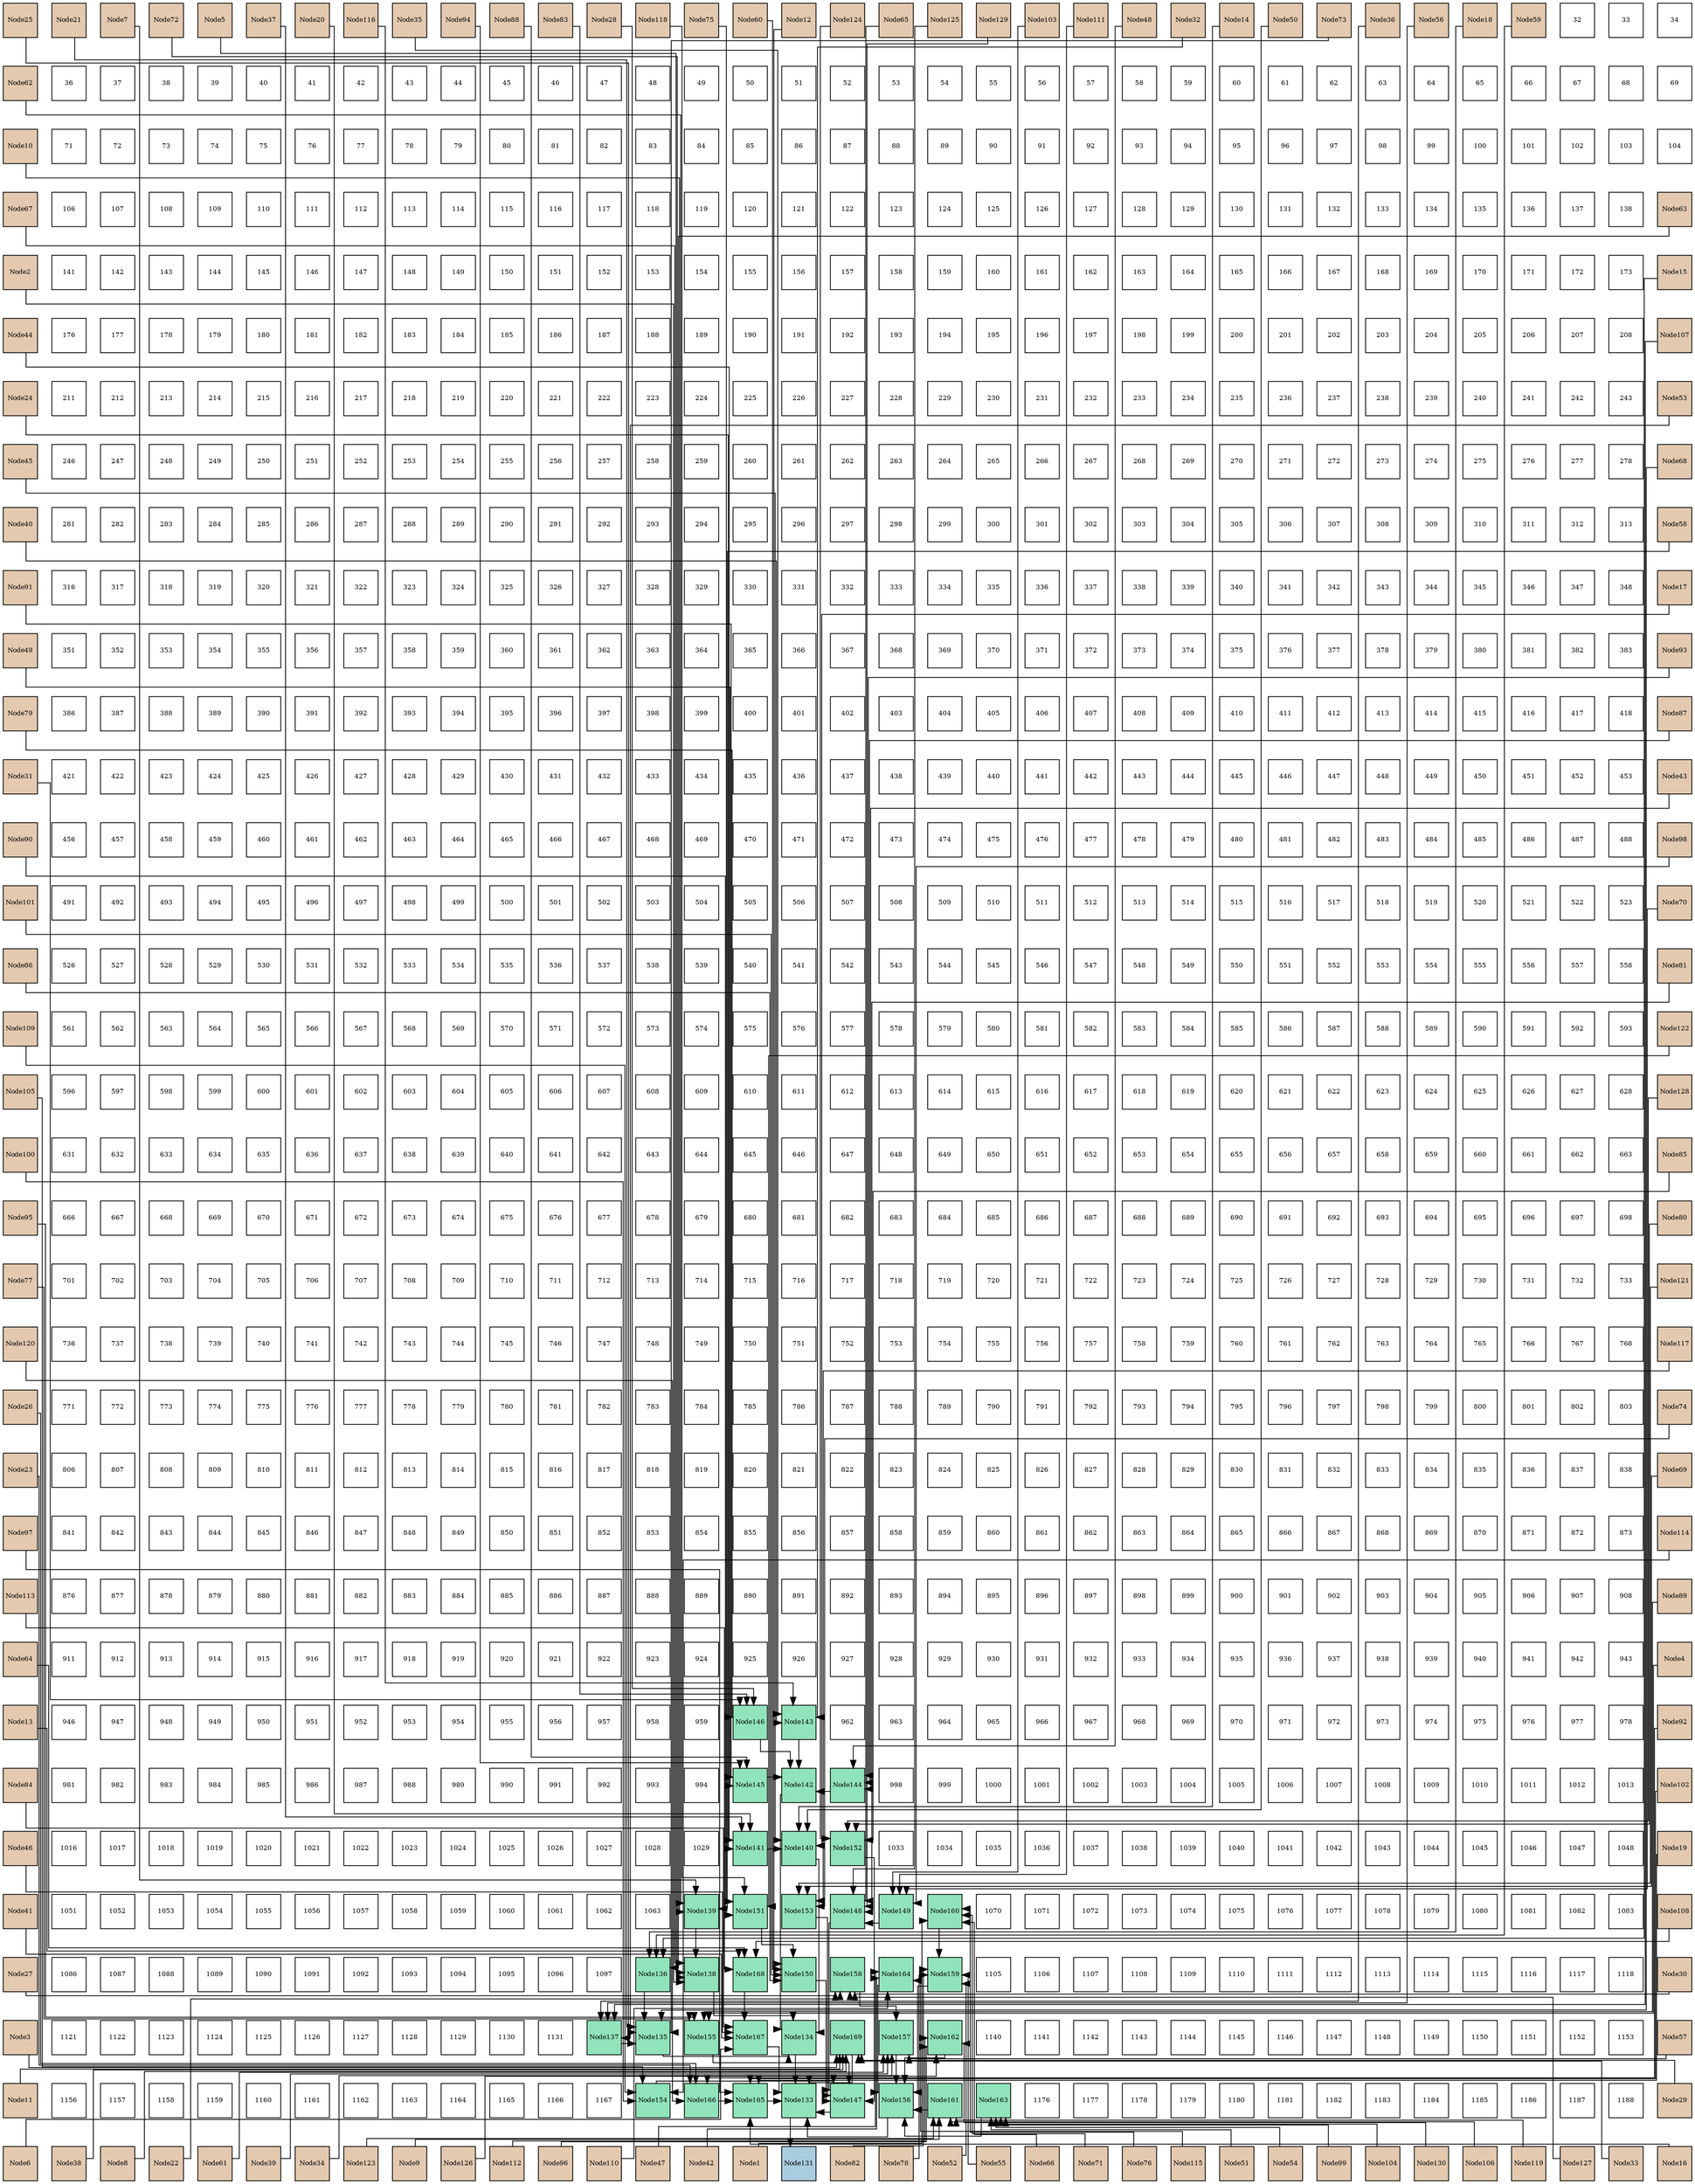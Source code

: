 digraph layout{
 rankdir=TB;
 splines=ortho;
 node [style=filled shape=square fixedsize=true width=0.6];
0[label="Node25", fontsize=8, fillcolor="#e3c9af"];
1[label="Node21", fontsize=8, fillcolor="#e3c9af"];
2[label="Node7", fontsize=8, fillcolor="#e3c9af"];
3[label="Node72", fontsize=8, fillcolor="#e3c9af"];
4[label="Node5", fontsize=8, fillcolor="#e3c9af"];
5[label="Node37", fontsize=8, fillcolor="#e3c9af"];
6[label="Node20", fontsize=8, fillcolor="#e3c9af"];
7[label="Node116", fontsize=8, fillcolor="#e3c9af"];
8[label="Node35", fontsize=8, fillcolor="#e3c9af"];
9[label="Node94", fontsize=8, fillcolor="#e3c9af"];
10[label="Node88", fontsize=8, fillcolor="#e3c9af"];
11[label="Node83", fontsize=8, fillcolor="#e3c9af"];
12[label="Node28", fontsize=8, fillcolor="#e3c9af"];
13[label="Node118", fontsize=8, fillcolor="#e3c9af"];
14[label="Node75", fontsize=8, fillcolor="#e3c9af"];
15[label="Node60", fontsize=8, fillcolor="#e3c9af"];
16[label="Node12", fontsize=8, fillcolor="#e3c9af"];
17[label="Node124", fontsize=8, fillcolor="#e3c9af"];
18[label="Node65", fontsize=8, fillcolor="#e3c9af"];
19[label="Node125", fontsize=8, fillcolor="#e3c9af"];
20[label="Node129", fontsize=8, fillcolor="#e3c9af"];
21[label="Node103", fontsize=8, fillcolor="#e3c9af"];
22[label="Node111", fontsize=8, fillcolor="#e3c9af"];
23[label="Node48", fontsize=8, fillcolor="#e3c9af"];
24[label="Node32", fontsize=8, fillcolor="#e3c9af"];
25[label="Node14", fontsize=8, fillcolor="#e3c9af"];
26[label="Node50", fontsize=8, fillcolor="#e3c9af"];
27[label="Node73", fontsize=8, fillcolor="#e3c9af"];
28[label="Node36", fontsize=8, fillcolor="#e3c9af"];
29[label="Node56", fontsize=8, fillcolor="#e3c9af"];
30[label="Node18", fontsize=8, fillcolor="#e3c9af"];
31[label="Node59", fontsize=8, fillcolor="#e3c9af"];
32[label="32", fontsize=8, fillcolor="#ffffff"];
33[label="33", fontsize=8, fillcolor="#ffffff"];
34[label="34", fontsize=8, fillcolor="#ffffff"];
35[label="Node62", fontsize=8, fillcolor="#e3c9af"];
36[label="36", fontsize=8, fillcolor="#ffffff"];
37[label="37", fontsize=8, fillcolor="#ffffff"];
38[label="38", fontsize=8, fillcolor="#ffffff"];
39[label="39", fontsize=8, fillcolor="#ffffff"];
40[label="40", fontsize=8, fillcolor="#ffffff"];
41[label="41", fontsize=8, fillcolor="#ffffff"];
42[label="42", fontsize=8, fillcolor="#ffffff"];
43[label="43", fontsize=8, fillcolor="#ffffff"];
44[label="44", fontsize=8, fillcolor="#ffffff"];
45[label="45", fontsize=8, fillcolor="#ffffff"];
46[label="46", fontsize=8, fillcolor="#ffffff"];
47[label="47", fontsize=8, fillcolor="#ffffff"];
48[label="48", fontsize=8, fillcolor="#ffffff"];
49[label="49", fontsize=8, fillcolor="#ffffff"];
50[label="50", fontsize=8, fillcolor="#ffffff"];
51[label="51", fontsize=8, fillcolor="#ffffff"];
52[label="52", fontsize=8, fillcolor="#ffffff"];
53[label="53", fontsize=8, fillcolor="#ffffff"];
54[label="54", fontsize=8, fillcolor="#ffffff"];
55[label="55", fontsize=8, fillcolor="#ffffff"];
56[label="56", fontsize=8, fillcolor="#ffffff"];
57[label="57", fontsize=8, fillcolor="#ffffff"];
58[label="58", fontsize=8, fillcolor="#ffffff"];
59[label="59", fontsize=8, fillcolor="#ffffff"];
60[label="60", fontsize=8, fillcolor="#ffffff"];
61[label="61", fontsize=8, fillcolor="#ffffff"];
62[label="62", fontsize=8, fillcolor="#ffffff"];
63[label="63", fontsize=8, fillcolor="#ffffff"];
64[label="64", fontsize=8, fillcolor="#ffffff"];
65[label="65", fontsize=8, fillcolor="#ffffff"];
66[label="66", fontsize=8, fillcolor="#ffffff"];
67[label="67", fontsize=8, fillcolor="#ffffff"];
68[label="68", fontsize=8, fillcolor="#ffffff"];
69[label="69", fontsize=8, fillcolor="#ffffff"];
70[label="Node10", fontsize=8, fillcolor="#e3c9af"];
71[label="71", fontsize=8, fillcolor="#ffffff"];
72[label="72", fontsize=8, fillcolor="#ffffff"];
73[label="73", fontsize=8, fillcolor="#ffffff"];
74[label="74", fontsize=8, fillcolor="#ffffff"];
75[label="75", fontsize=8, fillcolor="#ffffff"];
76[label="76", fontsize=8, fillcolor="#ffffff"];
77[label="77", fontsize=8, fillcolor="#ffffff"];
78[label="78", fontsize=8, fillcolor="#ffffff"];
79[label="79", fontsize=8, fillcolor="#ffffff"];
80[label="80", fontsize=8, fillcolor="#ffffff"];
81[label="81", fontsize=8, fillcolor="#ffffff"];
82[label="82", fontsize=8, fillcolor="#ffffff"];
83[label="83", fontsize=8, fillcolor="#ffffff"];
84[label="84", fontsize=8, fillcolor="#ffffff"];
85[label="85", fontsize=8, fillcolor="#ffffff"];
86[label="86", fontsize=8, fillcolor="#ffffff"];
87[label="87", fontsize=8, fillcolor="#ffffff"];
88[label="88", fontsize=8, fillcolor="#ffffff"];
89[label="89", fontsize=8, fillcolor="#ffffff"];
90[label="90", fontsize=8, fillcolor="#ffffff"];
91[label="91", fontsize=8, fillcolor="#ffffff"];
92[label="92", fontsize=8, fillcolor="#ffffff"];
93[label="93", fontsize=8, fillcolor="#ffffff"];
94[label="94", fontsize=8, fillcolor="#ffffff"];
95[label="95", fontsize=8, fillcolor="#ffffff"];
96[label="96", fontsize=8, fillcolor="#ffffff"];
97[label="97", fontsize=8, fillcolor="#ffffff"];
98[label="98", fontsize=8, fillcolor="#ffffff"];
99[label="99", fontsize=8, fillcolor="#ffffff"];
100[label="100", fontsize=8, fillcolor="#ffffff"];
101[label="101", fontsize=8, fillcolor="#ffffff"];
102[label="102", fontsize=8, fillcolor="#ffffff"];
103[label="103", fontsize=8, fillcolor="#ffffff"];
104[label="104", fontsize=8, fillcolor="#ffffff"];
105[label="Node67", fontsize=8, fillcolor="#e3c9af"];
106[label="106", fontsize=8, fillcolor="#ffffff"];
107[label="107", fontsize=8, fillcolor="#ffffff"];
108[label="108", fontsize=8, fillcolor="#ffffff"];
109[label="109", fontsize=8, fillcolor="#ffffff"];
110[label="110", fontsize=8, fillcolor="#ffffff"];
111[label="111", fontsize=8, fillcolor="#ffffff"];
112[label="112", fontsize=8, fillcolor="#ffffff"];
113[label="113", fontsize=8, fillcolor="#ffffff"];
114[label="114", fontsize=8, fillcolor="#ffffff"];
115[label="115", fontsize=8, fillcolor="#ffffff"];
116[label="116", fontsize=8, fillcolor="#ffffff"];
117[label="117", fontsize=8, fillcolor="#ffffff"];
118[label="118", fontsize=8, fillcolor="#ffffff"];
119[label="119", fontsize=8, fillcolor="#ffffff"];
120[label="120", fontsize=8, fillcolor="#ffffff"];
121[label="121", fontsize=8, fillcolor="#ffffff"];
122[label="122", fontsize=8, fillcolor="#ffffff"];
123[label="123", fontsize=8, fillcolor="#ffffff"];
124[label="124", fontsize=8, fillcolor="#ffffff"];
125[label="125", fontsize=8, fillcolor="#ffffff"];
126[label="126", fontsize=8, fillcolor="#ffffff"];
127[label="127", fontsize=8, fillcolor="#ffffff"];
128[label="128", fontsize=8, fillcolor="#ffffff"];
129[label="129", fontsize=8, fillcolor="#ffffff"];
130[label="130", fontsize=8, fillcolor="#ffffff"];
131[label="131", fontsize=8, fillcolor="#ffffff"];
132[label="132", fontsize=8, fillcolor="#ffffff"];
133[label="133", fontsize=8, fillcolor="#ffffff"];
134[label="134", fontsize=8, fillcolor="#ffffff"];
135[label="135", fontsize=8, fillcolor="#ffffff"];
136[label="136", fontsize=8, fillcolor="#ffffff"];
137[label="137", fontsize=8, fillcolor="#ffffff"];
138[label="138", fontsize=8, fillcolor="#ffffff"];
139[label="Node63", fontsize=8, fillcolor="#e3c9af"];
140[label="Node2", fontsize=8, fillcolor="#e3c9af"];
141[label="141", fontsize=8, fillcolor="#ffffff"];
142[label="142", fontsize=8, fillcolor="#ffffff"];
143[label="143", fontsize=8, fillcolor="#ffffff"];
144[label="144", fontsize=8, fillcolor="#ffffff"];
145[label="145", fontsize=8, fillcolor="#ffffff"];
146[label="146", fontsize=8, fillcolor="#ffffff"];
147[label="147", fontsize=8, fillcolor="#ffffff"];
148[label="148", fontsize=8, fillcolor="#ffffff"];
149[label="149", fontsize=8, fillcolor="#ffffff"];
150[label="150", fontsize=8, fillcolor="#ffffff"];
151[label="151", fontsize=8, fillcolor="#ffffff"];
152[label="152", fontsize=8, fillcolor="#ffffff"];
153[label="153", fontsize=8, fillcolor="#ffffff"];
154[label="154", fontsize=8, fillcolor="#ffffff"];
155[label="155", fontsize=8, fillcolor="#ffffff"];
156[label="156", fontsize=8, fillcolor="#ffffff"];
157[label="157", fontsize=8, fillcolor="#ffffff"];
158[label="158", fontsize=8, fillcolor="#ffffff"];
159[label="159", fontsize=8, fillcolor="#ffffff"];
160[label="160", fontsize=8, fillcolor="#ffffff"];
161[label="161", fontsize=8, fillcolor="#ffffff"];
162[label="162", fontsize=8, fillcolor="#ffffff"];
163[label="163", fontsize=8, fillcolor="#ffffff"];
164[label="164", fontsize=8, fillcolor="#ffffff"];
165[label="165", fontsize=8, fillcolor="#ffffff"];
166[label="166", fontsize=8, fillcolor="#ffffff"];
167[label="167", fontsize=8, fillcolor="#ffffff"];
168[label="168", fontsize=8, fillcolor="#ffffff"];
169[label="169", fontsize=8, fillcolor="#ffffff"];
170[label="170", fontsize=8, fillcolor="#ffffff"];
171[label="171", fontsize=8, fillcolor="#ffffff"];
172[label="172", fontsize=8, fillcolor="#ffffff"];
173[label="173", fontsize=8, fillcolor="#ffffff"];
174[label="Node15", fontsize=8, fillcolor="#e3c9af"];
175[label="Node44", fontsize=8, fillcolor="#e3c9af"];
176[label="176", fontsize=8, fillcolor="#ffffff"];
177[label="177", fontsize=8, fillcolor="#ffffff"];
178[label="178", fontsize=8, fillcolor="#ffffff"];
179[label="179", fontsize=8, fillcolor="#ffffff"];
180[label="180", fontsize=8, fillcolor="#ffffff"];
181[label="181", fontsize=8, fillcolor="#ffffff"];
182[label="182", fontsize=8, fillcolor="#ffffff"];
183[label="183", fontsize=8, fillcolor="#ffffff"];
184[label="184", fontsize=8, fillcolor="#ffffff"];
185[label="185", fontsize=8, fillcolor="#ffffff"];
186[label="186", fontsize=8, fillcolor="#ffffff"];
187[label="187", fontsize=8, fillcolor="#ffffff"];
188[label="188", fontsize=8, fillcolor="#ffffff"];
189[label="189", fontsize=8, fillcolor="#ffffff"];
190[label="190", fontsize=8, fillcolor="#ffffff"];
191[label="191", fontsize=8, fillcolor="#ffffff"];
192[label="192", fontsize=8, fillcolor="#ffffff"];
193[label="193", fontsize=8, fillcolor="#ffffff"];
194[label="194", fontsize=8, fillcolor="#ffffff"];
195[label="195", fontsize=8, fillcolor="#ffffff"];
196[label="196", fontsize=8, fillcolor="#ffffff"];
197[label="197", fontsize=8, fillcolor="#ffffff"];
198[label="198", fontsize=8, fillcolor="#ffffff"];
199[label="199", fontsize=8, fillcolor="#ffffff"];
200[label="200", fontsize=8, fillcolor="#ffffff"];
201[label="201", fontsize=8, fillcolor="#ffffff"];
202[label="202", fontsize=8, fillcolor="#ffffff"];
203[label="203", fontsize=8, fillcolor="#ffffff"];
204[label="204", fontsize=8, fillcolor="#ffffff"];
205[label="205", fontsize=8, fillcolor="#ffffff"];
206[label="206", fontsize=8, fillcolor="#ffffff"];
207[label="207", fontsize=8, fillcolor="#ffffff"];
208[label="208", fontsize=8, fillcolor="#ffffff"];
209[label="Node107", fontsize=8, fillcolor="#e3c9af"];
210[label="Node24", fontsize=8, fillcolor="#e3c9af"];
211[label="211", fontsize=8, fillcolor="#ffffff"];
212[label="212", fontsize=8, fillcolor="#ffffff"];
213[label="213", fontsize=8, fillcolor="#ffffff"];
214[label="214", fontsize=8, fillcolor="#ffffff"];
215[label="215", fontsize=8, fillcolor="#ffffff"];
216[label="216", fontsize=8, fillcolor="#ffffff"];
217[label="217", fontsize=8, fillcolor="#ffffff"];
218[label="218", fontsize=8, fillcolor="#ffffff"];
219[label="219", fontsize=8, fillcolor="#ffffff"];
220[label="220", fontsize=8, fillcolor="#ffffff"];
221[label="221", fontsize=8, fillcolor="#ffffff"];
222[label="222", fontsize=8, fillcolor="#ffffff"];
223[label="223", fontsize=8, fillcolor="#ffffff"];
224[label="224", fontsize=8, fillcolor="#ffffff"];
225[label="225", fontsize=8, fillcolor="#ffffff"];
226[label="226", fontsize=8, fillcolor="#ffffff"];
227[label="227", fontsize=8, fillcolor="#ffffff"];
228[label="228", fontsize=8, fillcolor="#ffffff"];
229[label="229", fontsize=8, fillcolor="#ffffff"];
230[label="230", fontsize=8, fillcolor="#ffffff"];
231[label="231", fontsize=8, fillcolor="#ffffff"];
232[label="232", fontsize=8, fillcolor="#ffffff"];
233[label="233", fontsize=8, fillcolor="#ffffff"];
234[label="234", fontsize=8, fillcolor="#ffffff"];
235[label="235", fontsize=8, fillcolor="#ffffff"];
236[label="236", fontsize=8, fillcolor="#ffffff"];
237[label="237", fontsize=8, fillcolor="#ffffff"];
238[label="238", fontsize=8, fillcolor="#ffffff"];
239[label="239", fontsize=8, fillcolor="#ffffff"];
240[label="240", fontsize=8, fillcolor="#ffffff"];
241[label="241", fontsize=8, fillcolor="#ffffff"];
242[label="242", fontsize=8, fillcolor="#ffffff"];
243[label="243", fontsize=8, fillcolor="#ffffff"];
244[label="Node53", fontsize=8, fillcolor="#e3c9af"];
245[label="Node45", fontsize=8, fillcolor="#e3c9af"];
246[label="246", fontsize=8, fillcolor="#ffffff"];
247[label="247", fontsize=8, fillcolor="#ffffff"];
248[label="248", fontsize=8, fillcolor="#ffffff"];
249[label="249", fontsize=8, fillcolor="#ffffff"];
250[label="250", fontsize=8, fillcolor="#ffffff"];
251[label="251", fontsize=8, fillcolor="#ffffff"];
252[label="252", fontsize=8, fillcolor="#ffffff"];
253[label="253", fontsize=8, fillcolor="#ffffff"];
254[label="254", fontsize=8, fillcolor="#ffffff"];
255[label="255", fontsize=8, fillcolor="#ffffff"];
256[label="256", fontsize=8, fillcolor="#ffffff"];
257[label="257", fontsize=8, fillcolor="#ffffff"];
258[label="258", fontsize=8, fillcolor="#ffffff"];
259[label="259", fontsize=8, fillcolor="#ffffff"];
260[label="260", fontsize=8, fillcolor="#ffffff"];
261[label="261", fontsize=8, fillcolor="#ffffff"];
262[label="262", fontsize=8, fillcolor="#ffffff"];
263[label="263", fontsize=8, fillcolor="#ffffff"];
264[label="264", fontsize=8, fillcolor="#ffffff"];
265[label="265", fontsize=8, fillcolor="#ffffff"];
266[label="266", fontsize=8, fillcolor="#ffffff"];
267[label="267", fontsize=8, fillcolor="#ffffff"];
268[label="268", fontsize=8, fillcolor="#ffffff"];
269[label="269", fontsize=8, fillcolor="#ffffff"];
270[label="270", fontsize=8, fillcolor="#ffffff"];
271[label="271", fontsize=8, fillcolor="#ffffff"];
272[label="272", fontsize=8, fillcolor="#ffffff"];
273[label="273", fontsize=8, fillcolor="#ffffff"];
274[label="274", fontsize=8, fillcolor="#ffffff"];
275[label="275", fontsize=8, fillcolor="#ffffff"];
276[label="276", fontsize=8, fillcolor="#ffffff"];
277[label="277", fontsize=8, fillcolor="#ffffff"];
278[label="278", fontsize=8, fillcolor="#ffffff"];
279[label="Node68", fontsize=8, fillcolor="#e3c9af"];
280[label="Node40", fontsize=8, fillcolor="#e3c9af"];
281[label="281", fontsize=8, fillcolor="#ffffff"];
282[label="282", fontsize=8, fillcolor="#ffffff"];
283[label="283", fontsize=8, fillcolor="#ffffff"];
284[label="284", fontsize=8, fillcolor="#ffffff"];
285[label="285", fontsize=8, fillcolor="#ffffff"];
286[label="286", fontsize=8, fillcolor="#ffffff"];
287[label="287", fontsize=8, fillcolor="#ffffff"];
288[label="288", fontsize=8, fillcolor="#ffffff"];
289[label="289", fontsize=8, fillcolor="#ffffff"];
290[label="290", fontsize=8, fillcolor="#ffffff"];
291[label="291", fontsize=8, fillcolor="#ffffff"];
292[label="292", fontsize=8, fillcolor="#ffffff"];
293[label="293", fontsize=8, fillcolor="#ffffff"];
294[label="294", fontsize=8, fillcolor="#ffffff"];
295[label="295", fontsize=8, fillcolor="#ffffff"];
296[label="296", fontsize=8, fillcolor="#ffffff"];
297[label="297", fontsize=8, fillcolor="#ffffff"];
298[label="298", fontsize=8, fillcolor="#ffffff"];
299[label="299", fontsize=8, fillcolor="#ffffff"];
300[label="300", fontsize=8, fillcolor="#ffffff"];
301[label="301", fontsize=8, fillcolor="#ffffff"];
302[label="302", fontsize=8, fillcolor="#ffffff"];
303[label="303", fontsize=8, fillcolor="#ffffff"];
304[label="304", fontsize=8, fillcolor="#ffffff"];
305[label="305", fontsize=8, fillcolor="#ffffff"];
306[label="306", fontsize=8, fillcolor="#ffffff"];
307[label="307", fontsize=8, fillcolor="#ffffff"];
308[label="308", fontsize=8, fillcolor="#ffffff"];
309[label="309", fontsize=8, fillcolor="#ffffff"];
310[label="310", fontsize=8, fillcolor="#ffffff"];
311[label="311", fontsize=8, fillcolor="#ffffff"];
312[label="312", fontsize=8, fillcolor="#ffffff"];
313[label="313", fontsize=8, fillcolor="#ffffff"];
314[label="Node58", fontsize=8, fillcolor="#e3c9af"];
315[label="Node91", fontsize=8, fillcolor="#e3c9af"];
316[label="316", fontsize=8, fillcolor="#ffffff"];
317[label="317", fontsize=8, fillcolor="#ffffff"];
318[label="318", fontsize=8, fillcolor="#ffffff"];
319[label="319", fontsize=8, fillcolor="#ffffff"];
320[label="320", fontsize=8, fillcolor="#ffffff"];
321[label="321", fontsize=8, fillcolor="#ffffff"];
322[label="322", fontsize=8, fillcolor="#ffffff"];
323[label="323", fontsize=8, fillcolor="#ffffff"];
324[label="324", fontsize=8, fillcolor="#ffffff"];
325[label="325", fontsize=8, fillcolor="#ffffff"];
326[label="326", fontsize=8, fillcolor="#ffffff"];
327[label="327", fontsize=8, fillcolor="#ffffff"];
328[label="328", fontsize=8, fillcolor="#ffffff"];
329[label="329", fontsize=8, fillcolor="#ffffff"];
330[label="330", fontsize=8, fillcolor="#ffffff"];
331[label="331", fontsize=8, fillcolor="#ffffff"];
332[label="332", fontsize=8, fillcolor="#ffffff"];
333[label="333", fontsize=8, fillcolor="#ffffff"];
334[label="334", fontsize=8, fillcolor="#ffffff"];
335[label="335", fontsize=8, fillcolor="#ffffff"];
336[label="336", fontsize=8, fillcolor="#ffffff"];
337[label="337", fontsize=8, fillcolor="#ffffff"];
338[label="338", fontsize=8, fillcolor="#ffffff"];
339[label="339", fontsize=8, fillcolor="#ffffff"];
340[label="340", fontsize=8, fillcolor="#ffffff"];
341[label="341", fontsize=8, fillcolor="#ffffff"];
342[label="342", fontsize=8, fillcolor="#ffffff"];
343[label="343", fontsize=8, fillcolor="#ffffff"];
344[label="344", fontsize=8, fillcolor="#ffffff"];
345[label="345", fontsize=8, fillcolor="#ffffff"];
346[label="346", fontsize=8, fillcolor="#ffffff"];
347[label="347", fontsize=8, fillcolor="#ffffff"];
348[label="348", fontsize=8, fillcolor="#ffffff"];
349[label="Node17", fontsize=8, fillcolor="#e3c9af"];
350[label="Node49", fontsize=8, fillcolor="#e3c9af"];
351[label="351", fontsize=8, fillcolor="#ffffff"];
352[label="352", fontsize=8, fillcolor="#ffffff"];
353[label="353", fontsize=8, fillcolor="#ffffff"];
354[label="354", fontsize=8, fillcolor="#ffffff"];
355[label="355", fontsize=8, fillcolor="#ffffff"];
356[label="356", fontsize=8, fillcolor="#ffffff"];
357[label="357", fontsize=8, fillcolor="#ffffff"];
358[label="358", fontsize=8, fillcolor="#ffffff"];
359[label="359", fontsize=8, fillcolor="#ffffff"];
360[label="360", fontsize=8, fillcolor="#ffffff"];
361[label="361", fontsize=8, fillcolor="#ffffff"];
362[label="362", fontsize=8, fillcolor="#ffffff"];
363[label="363", fontsize=8, fillcolor="#ffffff"];
364[label="364", fontsize=8, fillcolor="#ffffff"];
365[label="365", fontsize=8, fillcolor="#ffffff"];
366[label="366", fontsize=8, fillcolor="#ffffff"];
367[label="367", fontsize=8, fillcolor="#ffffff"];
368[label="368", fontsize=8, fillcolor="#ffffff"];
369[label="369", fontsize=8, fillcolor="#ffffff"];
370[label="370", fontsize=8, fillcolor="#ffffff"];
371[label="371", fontsize=8, fillcolor="#ffffff"];
372[label="372", fontsize=8, fillcolor="#ffffff"];
373[label="373", fontsize=8, fillcolor="#ffffff"];
374[label="374", fontsize=8, fillcolor="#ffffff"];
375[label="375", fontsize=8, fillcolor="#ffffff"];
376[label="376", fontsize=8, fillcolor="#ffffff"];
377[label="377", fontsize=8, fillcolor="#ffffff"];
378[label="378", fontsize=8, fillcolor="#ffffff"];
379[label="379", fontsize=8, fillcolor="#ffffff"];
380[label="380", fontsize=8, fillcolor="#ffffff"];
381[label="381", fontsize=8, fillcolor="#ffffff"];
382[label="382", fontsize=8, fillcolor="#ffffff"];
383[label="383", fontsize=8, fillcolor="#ffffff"];
384[label="Node93", fontsize=8, fillcolor="#e3c9af"];
385[label="Node79", fontsize=8, fillcolor="#e3c9af"];
386[label="386", fontsize=8, fillcolor="#ffffff"];
387[label="387", fontsize=8, fillcolor="#ffffff"];
388[label="388", fontsize=8, fillcolor="#ffffff"];
389[label="389", fontsize=8, fillcolor="#ffffff"];
390[label="390", fontsize=8, fillcolor="#ffffff"];
391[label="391", fontsize=8, fillcolor="#ffffff"];
392[label="392", fontsize=8, fillcolor="#ffffff"];
393[label="393", fontsize=8, fillcolor="#ffffff"];
394[label="394", fontsize=8, fillcolor="#ffffff"];
395[label="395", fontsize=8, fillcolor="#ffffff"];
396[label="396", fontsize=8, fillcolor="#ffffff"];
397[label="397", fontsize=8, fillcolor="#ffffff"];
398[label="398", fontsize=8, fillcolor="#ffffff"];
399[label="399", fontsize=8, fillcolor="#ffffff"];
400[label="400", fontsize=8, fillcolor="#ffffff"];
401[label="401", fontsize=8, fillcolor="#ffffff"];
402[label="402", fontsize=8, fillcolor="#ffffff"];
403[label="403", fontsize=8, fillcolor="#ffffff"];
404[label="404", fontsize=8, fillcolor="#ffffff"];
405[label="405", fontsize=8, fillcolor="#ffffff"];
406[label="406", fontsize=8, fillcolor="#ffffff"];
407[label="407", fontsize=8, fillcolor="#ffffff"];
408[label="408", fontsize=8, fillcolor="#ffffff"];
409[label="409", fontsize=8, fillcolor="#ffffff"];
410[label="410", fontsize=8, fillcolor="#ffffff"];
411[label="411", fontsize=8, fillcolor="#ffffff"];
412[label="412", fontsize=8, fillcolor="#ffffff"];
413[label="413", fontsize=8, fillcolor="#ffffff"];
414[label="414", fontsize=8, fillcolor="#ffffff"];
415[label="415", fontsize=8, fillcolor="#ffffff"];
416[label="416", fontsize=8, fillcolor="#ffffff"];
417[label="417", fontsize=8, fillcolor="#ffffff"];
418[label="418", fontsize=8, fillcolor="#ffffff"];
419[label="Node87", fontsize=8, fillcolor="#e3c9af"];
420[label="Node31", fontsize=8, fillcolor="#e3c9af"];
421[label="421", fontsize=8, fillcolor="#ffffff"];
422[label="422", fontsize=8, fillcolor="#ffffff"];
423[label="423", fontsize=8, fillcolor="#ffffff"];
424[label="424", fontsize=8, fillcolor="#ffffff"];
425[label="425", fontsize=8, fillcolor="#ffffff"];
426[label="426", fontsize=8, fillcolor="#ffffff"];
427[label="427", fontsize=8, fillcolor="#ffffff"];
428[label="428", fontsize=8, fillcolor="#ffffff"];
429[label="429", fontsize=8, fillcolor="#ffffff"];
430[label="430", fontsize=8, fillcolor="#ffffff"];
431[label="431", fontsize=8, fillcolor="#ffffff"];
432[label="432", fontsize=8, fillcolor="#ffffff"];
433[label="433", fontsize=8, fillcolor="#ffffff"];
434[label="434", fontsize=8, fillcolor="#ffffff"];
435[label="435", fontsize=8, fillcolor="#ffffff"];
436[label="436", fontsize=8, fillcolor="#ffffff"];
437[label="437", fontsize=8, fillcolor="#ffffff"];
438[label="438", fontsize=8, fillcolor="#ffffff"];
439[label="439", fontsize=8, fillcolor="#ffffff"];
440[label="440", fontsize=8, fillcolor="#ffffff"];
441[label="441", fontsize=8, fillcolor="#ffffff"];
442[label="442", fontsize=8, fillcolor="#ffffff"];
443[label="443", fontsize=8, fillcolor="#ffffff"];
444[label="444", fontsize=8, fillcolor="#ffffff"];
445[label="445", fontsize=8, fillcolor="#ffffff"];
446[label="446", fontsize=8, fillcolor="#ffffff"];
447[label="447", fontsize=8, fillcolor="#ffffff"];
448[label="448", fontsize=8, fillcolor="#ffffff"];
449[label="449", fontsize=8, fillcolor="#ffffff"];
450[label="450", fontsize=8, fillcolor="#ffffff"];
451[label="451", fontsize=8, fillcolor="#ffffff"];
452[label="452", fontsize=8, fillcolor="#ffffff"];
453[label="453", fontsize=8, fillcolor="#ffffff"];
454[label="Node43", fontsize=8, fillcolor="#e3c9af"];
455[label="Node90", fontsize=8, fillcolor="#e3c9af"];
456[label="456", fontsize=8, fillcolor="#ffffff"];
457[label="457", fontsize=8, fillcolor="#ffffff"];
458[label="458", fontsize=8, fillcolor="#ffffff"];
459[label="459", fontsize=8, fillcolor="#ffffff"];
460[label="460", fontsize=8, fillcolor="#ffffff"];
461[label="461", fontsize=8, fillcolor="#ffffff"];
462[label="462", fontsize=8, fillcolor="#ffffff"];
463[label="463", fontsize=8, fillcolor="#ffffff"];
464[label="464", fontsize=8, fillcolor="#ffffff"];
465[label="465", fontsize=8, fillcolor="#ffffff"];
466[label="466", fontsize=8, fillcolor="#ffffff"];
467[label="467", fontsize=8, fillcolor="#ffffff"];
468[label="468", fontsize=8, fillcolor="#ffffff"];
469[label="469", fontsize=8, fillcolor="#ffffff"];
470[label="470", fontsize=8, fillcolor="#ffffff"];
471[label="471", fontsize=8, fillcolor="#ffffff"];
472[label="472", fontsize=8, fillcolor="#ffffff"];
473[label="473", fontsize=8, fillcolor="#ffffff"];
474[label="474", fontsize=8, fillcolor="#ffffff"];
475[label="475", fontsize=8, fillcolor="#ffffff"];
476[label="476", fontsize=8, fillcolor="#ffffff"];
477[label="477", fontsize=8, fillcolor="#ffffff"];
478[label="478", fontsize=8, fillcolor="#ffffff"];
479[label="479", fontsize=8, fillcolor="#ffffff"];
480[label="480", fontsize=8, fillcolor="#ffffff"];
481[label="481", fontsize=8, fillcolor="#ffffff"];
482[label="482", fontsize=8, fillcolor="#ffffff"];
483[label="483", fontsize=8, fillcolor="#ffffff"];
484[label="484", fontsize=8, fillcolor="#ffffff"];
485[label="485", fontsize=8, fillcolor="#ffffff"];
486[label="486", fontsize=8, fillcolor="#ffffff"];
487[label="487", fontsize=8, fillcolor="#ffffff"];
488[label="488", fontsize=8, fillcolor="#ffffff"];
489[label="Node98", fontsize=8, fillcolor="#e3c9af"];
490[label="Node101", fontsize=8, fillcolor="#e3c9af"];
491[label="491", fontsize=8, fillcolor="#ffffff"];
492[label="492", fontsize=8, fillcolor="#ffffff"];
493[label="493", fontsize=8, fillcolor="#ffffff"];
494[label="494", fontsize=8, fillcolor="#ffffff"];
495[label="495", fontsize=8, fillcolor="#ffffff"];
496[label="496", fontsize=8, fillcolor="#ffffff"];
497[label="497", fontsize=8, fillcolor="#ffffff"];
498[label="498", fontsize=8, fillcolor="#ffffff"];
499[label="499", fontsize=8, fillcolor="#ffffff"];
500[label="500", fontsize=8, fillcolor="#ffffff"];
501[label="501", fontsize=8, fillcolor="#ffffff"];
502[label="502", fontsize=8, fillcolor="#ffffff"];
503[label="503", fontsize=8, fillcolor="#ffffff"];
504[label="504", fontsize=8, fillcolor="#ffffff"];
505[label="505", fontsize=8, fillcolor="#ffffff"];
506[label="506", fontsize=8, fillcolor="#ffffff"];
507[label="507", fontsize=8, fillcolor="#ffffff"];
508[label="508", fontsize=8, fillcolor="#ffffff"];
509[label="509", fontsize=8, fillcolor="#ffffff"];
510[label="510", fontsize=8, fillcolor="#ffffff"];
511[label="511", fontsize=8, fillcolor="#ffffff"];
512[label="512", fontsize=8, fillcolor="#ffffff"];
513[label="513", fontsize=8, fillcolor="#ffffff"];
514[label="514", fontsize=8, fillcolor="#ffffff"];
515[label="515", fontsize=8, fillcolor="#ffffff"];
516[label="516", fontsize=8, fillcolor="#ffffff"];
517[label="517", fontsize=8, fillcolor="#ffffff"];
518[label="518", fontsize=8, fillcolor="#ffffff"];
519[label="519", fontsize=8, fillcolor="#ffffff"];
520[label="520", fontsize=8, fillcolor="#ffffff"];
521[label="521", fontsize=8, fillcolor="#ffffff"];
522[label="522", fontsize=8, fillcolor="#ffffff"];
523[label="523", fontsize=8, fillcolor="#ffffff"];
524[label="Node70", fontsize=8, fillcolor="#e3c9af"];
525[label="Node86", fontsize=8, fillcolor="#e3c9af"];
526[label="526", fontsize=8, fillcolor="#ffffff"];
527[label="527", fontsize=8, fillcolor="#ffffff"];
528[label="528", fontsize=8, fillcolor="#ffffff"];
529[label="529", fontsize=8, fillcolor="#ffffff"];
530[label="530", fontsize=8, fillcolor="#ffffff"];
531[label="531", fontsize=8, fillcolor="#ffffff"];
532[label="532", fontsize=8, fillcolor="#ffffff"];
533[label="533", fontsize=8, fillcolor="#ffffff"];
534[label="534", fontsize=8, fillcolor="#ffffff"];
535[label="535", fontsize=8, fillcolor="#ffffff"];
536[label="536", fontsize=8, fillcolor="#ffffff"];
537[label="537", fontsize=8, fillcolor="#ffffff"];
538[label="538", fontsize=8, fillcolor="#ffffff"];
539[label="539", fontsize=8, fillcolor="#ffffff"];
540[label="540", fontsize=8, fillcolor="#ffffff"];
541[label="541", fontsize=8, fillcolor="#ffffff"];
542[label="542", fontsize=8, fillcolor="#ffffff"];
543[label="543", fontsize=8, fillcolor="#ffffff"];
544[label="544", fontsize=8, fillcolor="#ffffff"];
545[label="545", fontsize=8, fillcolor="#ffffff"];
546[label="546", fontsize=8, fillcolor="#ffffff"];
547[label="547", fontsize=8, fillcolor="#ffffff"];
548[label="548", fontsize=8, fillcolor="#ffffff"];
549[label="549", fontsize=8, fillcolor="#ffffff"];
550[label="550", fontsize=8, fillcolor="#ffffff"];
551[label="551", fontsize=8, fillcolor="#ffffff"];
552[label="552", fontsize=8, fillcolor="#ffffff"];
553[label="553", fontsize=8, fillcolor="#ffffff"];
554[label="554", fontsize=8, fillcolor="#ffffff"];
555[label="555", fontsize=8, fillcolor="#ffffff"];
556[label="556", fontsize=8, fillcolor="#ffffff"];
557[label="557", fontsize=8, fillcolor="#ffffff"];
558[label="558", fontsize=8, fillcolor="#ffffff"];
559[label="Node81", fontsize=8, fillcolor="#e3c9af"];
560[label="Node109", fontsize=8, fillcolor="#e3c9af"];
561[label="561", fontsize=8, fillcolor="#ffffff"];
562[label="562", fontsize=8, fillcolor="#ffffff"];
563[label="563", fontsize=8, fillcolor="#ffffff"];
564[label="564", fontsize=8, fillcolor="#ffffff"];
565[label="565", fontsize=8, fillcolor="#ffffff"];
566[label="566", fontsize=8, fillcolor="#ffffff"];
567[label="567", fontsize=8, fillcolor="#ffffff"];
568[label="568", fontsize=8, fillcolor="#ffffff"];
569[label="569", fontsize=8, fillcolor="#ffffff"];
570[label="570", fontsize=8, fillcolor="#ffffff"];
571[label="571", fontsize=8, fillcolor="#ffffff"];
572[label="572", fontsize=8, fillcolor="#ffffff"];
573[label="573", fontsize=8, fillcolor="#ffffff"];
574[label="574", fontsize=8, fillcolor="#ffffff"];
575[label="575", fontsize=8, fillcolor="#ffffff"];
576[label="576", fontsize=8, fillcolor="#ffffff"];
577[label="577", fontsize=8, fillcolor="#ffffff"];
578[label="578", fontsize=8, fillcolor="#ffffff"];
579[label="579", fontsize=8, fillcolor="#ffffff"];
580[label="580", fontsize=8, fillcolor="#ffffff"];
581[label="581", fontsize=8, fillcolor="#ffffff"];
582[label="582", fontsize=8, fillcolor="#ffffff"];
583[label="583", fontsize=8, fillcolor="#ffffff"];
584[label="584", fontsize=8, fillcolor="#ffffff"];
585[label="585", fontsize=8, fillcolor="#ffffff"];
586[label="586", fontsize=8, fillcolor="#ffffff"];
587[label="587", fontsize=8, fillcolor="#ffffff"];
588[label="588", fontsize=8, fillcolor="#ffffff"];
589[label="589", fontsize=8, fillcolor="#ffffff"];
590[label="590", fontsize=8, fillcolor="#ffffff"];
591[label="591", fontsize=8, fillcolor="#ffffff"];
592[label="592", fontsize=8, fillcolor="#ffffff"];
593[label="593", fontsize=8, fillcolor="#ffffff"];
594[label="Node122", fontsize=8, fillcolor="#e3c9af"];
595[label="Node105", fontsize=8, fillcolor="#e3c9af"];
596[label="596", fontsize=8, fillcolor="#ffffff"];
597[label="597", fontsize=8, fillcolor="#ffffff"];
598[label="598", fontsize=8, fillcolor="#ffffff"];
599[label="599", fontsize=8, fillcolor="#ffffff"];
600[label="600", fontsize=8, fillcolor="#ffffff"];
601[label="601", fontsize=8, fillcolor="#ffffff"];
602[label="602", fontsize=8, fillcolor="#ffffff"];
603[label="603", fontsize=8, fillcolor="#ffffff"];
604[label="604", fontsize=8, fillcolor="#ffffff"];
605[label="605", fontsize=8, fillcolor="#ffffff"];
606[label="606", fontsize=8, fillcolor="#ffffff"];
607[label="607", fontsize=8, fillcolor="#ffffff"];
608[label="608", fontsize=8, fillcolor="#ffffff"];
609[label="609", fontsize=8, fillcolor="#ffffff"];
610[label="610", fontsize=8, fillcolor="#ffffff"];
611[label="611", fontsize=8, fillcolor="#ffffff"];
612[label="612", fontsize=8, fillcolor="#ffffff"];
613[label="613", fontsize=8, fillcolor="#ffffff"];
614[label="614", fontsize=8, fillcolor="#ffffff"];
615[label="615", fontsize=8, fillcolor="#ffffff"];
616[label="616", fontsize=8, fillcolor="#ffffff"];
617[label="617", fontsize=8, fillcolor="#ffffff"];
618[label="618", fontsize=8, fillcolor="#ffffff"];
619[label="619", fontsize=8, fillcolor="#ffffff"];
620[label="620", fontsize=8, fillcolor="#ffffff"];
621[label="621", fontsize=8, fillcolor="#ffffff"];
622[label="622", fontsize=8, fillcolor="#ffffff"];
623[label="623", fontsize=8, fillcolor="#ffffff"];
624[label="624", fontsize=8, fillcolor="#ffffff"];
625[label="625", fontsize=8, fillcolor="#ffffff"];
626[label="626", fontsize=8, fillcolor="#ffffff"];
627[label="627", fontsize=8, fillcolor="#ffffff"];
628[label="628", fontsize=8, fillcolor="#ffffff"];
629[label="Node128", fontsize=8, fillcolor="#e3c9af"];
630[label="Node100", fontsize=8, fillcolor="#e3c9af"];
631[label="631", fontsize=8, fillcolor="#ffffff"];
632[label="632", fontsize=8, fillcolor="#ffffff"];
633[label="633", fontsize=8, fillcolor="#ffffff"];
634[label="634", fontsize=8, fillcolor="#ffffff"];
635[label="635", fontsize=8, fillcolor="#ffffff"];
636[label="636", fontsize=8, fillcolor="#ffffff"];
637[label="637", fontsize=8, fillcolor="#ffffff"];
638[label="638", fontsize=8, fillcolor="#ffffff"];
639[label="639", fontsize=8, fillcolor="#ffffff"];
640[label="640", fontsize=8, fillcolor="#ffffff"];
641[label="641", fontsize=8, fillcolor="#ffffff"];
642[label="642", fontsize=8, fillcolor="#ffffff"];
643[label="643", fontsize=8, fillcolor="#ffffff"];
644[label="644", fontsize=8, fillcolor="#ffffff"];
645[label="645", fontsize=8, fillcolor="#ffffff"];
646[label="646", fontsize=8, fillcolor="#ffffff"];
647[label="647", fontsize=8, fillcolor="#ffffff"];
648[label="648", fontsize=8, fillcolor="#ffffff"];
649[label="649", fontsize=8, fillcolor="#ffffff"];
650[label="650", fontsize=8, fillcolor="#ffffff"];
651[label="651", fontsize=8, fillcolor="#ffffff"];
652[label="652", fontsize=8, fillcolor="#ffffff"];
653[label="653", fontsize=8, fillcolor="#ffffff"];
654[label="654", fontsize=8, fillcolor="#ffffff"];
655[label="655", fontsize=8, fillcolor="#ffffff"];
656[label="656", fontsize=8, fillcolor="#ffffff"];
657[label="657", fontsize=8, fillcolor="#ffffff"];
658[label="658", fontsize=8, fillcolor="#ffffff"];
659[label="659", fontsize=8, fillcolor="#ffffff"];
660[label="660", fontsize=8, fillcolor="#ffffff"];
661[label="661", fontsize=8, fillcolor="#ffffff"];
662[label="662", fontsize=8, fillcolor="#ffffff"];
663[label="663", fontsize=8, fillcolor="#ffffff"];
664[label="Node85", fontsize=8, fillcolor="#e3c9af"];
665[label="Node95", fontsize=8, fillcolor="#e3c9af"];
666[label="666", fontsize=8, fillcolor="#ffffff"];
667[label="667", fontsize=8, fillcolor="#ffffff"];
668[label="668", fontsize=8, fillcolor="#ffffff"];
669[label="669", fontsize=8, fillcolor="#ffffff"];
670[label="670", fontsize=8, fillcolor="#ffffff"];
671[label="671", fontsize=8, fillcolor="#ffffff"];
672[label="672", fontsize=8, fillcolor="#ffffff"];
673[label="673", fontsize=8, fillcolor="#ffffff"];
674[label="674", fontsize=8, fillcolor="#ffffff"];
675[label="675", fontsize=8, fillcolor="#ffffff"];
676[label="676", fontsize=8, fillcolor="#ffffff"];
677[label="677", fontsize=8, fillcolor="#ffffff"];
678[label="678", fontsize=8, fillcolor="#ffffff"];
679[label="679", fontsize=8, fillcolor="#ffffff"];
680[label="680", fontsize=8, fillcolor="#ffffff"];
681[label="681", fontsize=8, fillcolor="#ffffff"];
682[label="682", fontsize=8, fillcolor="#ffffff"];
683[label="683", fontsize=8, fillcolor="#ffffff"];
684[label="684", fontsize=8, fillcolor="#ffffff"];
685[label="685", fontsize=8, fillcolor="#ffffff"];
686[label="686", fontsize=8, fillcolor="#ffffff"];
687[label="687", fontsize=8, fillcolor="#ffffff"];
688[label="688", fontsize=8, fillcolor="#ffffff"];
689[label="689", fontsize=8, fillcolor="#ffffff"];
690[label="690", fontsize=8, fillcolor="#ffffff"];
691[label="691", fontsize=8, fillcolor="#ffffff"];
692[label="692", fontsize=8, fillcolor="#ffffff"];
693[label="693", fontsize=8, fillcolor="#ffffff"];
694[label="694", fontsize=8, fillcolor="#ffffff"];
695[label="695", fontsize=8, fillcolor="#ffffff"];
696[label="696", fontsize=8, fillcolor="#ffffff"];
697[label="697", fontsize=8, fillcolor="#ffffff"];
698[label="698", fontsize=8, fillcolor="#ffffff"];
699[label="Node80", fontsize=8, fillcolor="#e3c9af"];
700[label="Node77", fontsize=8, fillcolor="#e3c9af"];
701[label="701", fontsize=8, fillcolor="#ffffff"];
702[label="702", fontsize=8, fillcolor="#ffffff"];
703[label="703", fontsize=8, fillcolor="#ffffff"];
704[label="704", fontsize=8, fillcolor="#ffffff"];
705[label="705", fontsize=8, fillcolor="#ffffff"];
706[label="706", fontsize=8, fillcolor="#ffffff"];
707[label="707", fontsize=8, fillcolor="#ffffff"];
708[label="708", fontsize=8, fillcolor="#ffffff"];
709[label="709", fontsize=8, fillcolor="#ffffff"];
710[label="710", fontsize=8, fillcolor="#ffffff"];
711[label="711", fontsize=8, fillcolor="#ffffff"];
712[label="712", fontsize=8, fillcolor="#ffffff"];
713[label="713", fontsize=8, fillcolor="#ffffff"];
714[label="714", fontsize=8, fillcolor="#ffffff"];
715[label="715", fontsize=8, fillcolor="#ffffff"];
716[label="716", fontsize=8, fillcolor="#ffffff"];
717[label="717", fontsize=8, fillcolor="#ffffff"];
718[label="718", fontsize=8, fillcolor="#ffffff"];
719[label="719", fontsize=8, fillcolor="#ffffff"];
720[label="720", fontsize=8, fillcolor="#ffffff"];
721[label="721", fontsize=8, fillcolor="#ffffff"];
722[label="722", fontsize=8, fillcolor="#ffffff"];
723[label="723", fontsize=8, fillcolor="#ffffff"];
724[label="724", fontsize=8, fillcolor="#ffffff"];
725[label="725", fontsize=8, fillcolor="#ffffff"];
726[label="726", fontsize=8, fillcolor="#ffffff"];
727[label="727", fontsize=8, fillcolor="#ffffff"];
728[label="728", fontsize=8, fillcolor="#ffffff"];
729[label="729", fontsize=8, fillcolor="#ffffff"];
730[label="730", fontsize=8, fillcolor="#ffffff"];
731[label="731", fontsize=8, fillcolor="#ffffff"];
732[label="732", fontsize=8, fillcolor="#ffffff"];
733[label="733", fontsize=8, fillcolor="#ffffff"];
734[label="Node121", fontsize=8, fillcolor="#e3c9af"];
735[label="Node120", fontsize=8, fillcolor="#e3c9af"];
736[label="736", fontsize=8, fillcolor="#ffffff"];
737[label="737", fontsize=8, fillcolor="#ffffff"];
738[label="738", fontsize=8, fillcolor="#ffffff"];
739[label="739", fontsize=8, fillcolor="#ffffff"];
740[label="740", fontsize=8, fillcolor="#ffffff"];
741[label="741", fontsize=8, fillcolor="#ffffff"];
742[label="742", fontsize=8, fillcolor="#ffffff"];
743[label="743", fontsize=8, fillcolor="#ffffff"];
744[label="744", fontsize=8, fillcolor="#ffffff"];
745[label="745", fontsize=8, fillcolor="#ffffff"];
746[label="746", fontsize=8, fillcolor="#ffffff"];
747[label="747", fontsize=8, fillcolor="#ffffff"];
748[label="748", fontsize=8, fillcolor="#ffffff"];
749[label="749", fontsize=8, fillcolor="#ffffff"];
750[label="750", fontsize=8, fillcolor="#ffffff"];
751[label="751", fontsize=8, fillcolor="#ffffff"];
752[label="752", fontsize=8, fillcolor="#ffffff"];
753[label="753", fontsize=8, fillcolor="#ffffff"];
754[label="754", fontsize=8, fillcolor="#ffffff"];
755[label="755", fontsize=8, fillcolor="#ffffff"];
756[label="756", fontsize=8, fillcolor="#ffffff"];
757[label="757", fontsize=8, fillcolor="#ffffff"];
758[label="758", fontsize=8, fillcolor="#ffffff"];
759[label="759", fontsize=8, fillcolor="#ffffff"];
760[label="760", fontsize=8, fillcolor="#ffffff"];
761[label="761", fontsize=8, fillcolor="#ffffff"];
762[label="762", fontsize=8, fillcolor="#ffffff"];
763[label="763", fontsize=8, fillcolor="#ffffff"];
764[label="764", fontsize=8, fillcolor="#ffffff"];
765[label="765", fontsize=8, fillcolor="#ffffff"];
766[label="766", fontsize=8, fillcolor="#ffffff"];
767[label="767", fontsize=8, fillcolor="#ffffff"];
768[label="768", fontsize=8, fillcolor="#ffffff"];
769[label="Node117", fontsize=8, fillcolor="#e3c9af"];
770[label="Node26", fontsize=8, fillcolor="#e3c9af"];
771[label="771", fontsize=8, fillcolor="#ffffff"];
772[label="772", fontsize=8, fillcolor="#ffffff"];
773[label="773", fontsize=8, fillcolor="#ffffff"];
774[label="774", fontsize=8, fillcolor="#ffffff"];
775[label="775", fontsize=8, fillcolor="#ffffff"];
776[label="776", fontsize=8, fillcolor="#ffffff"];
777[label="777", fontsize=8, fillcolor="#ffffff"];
778[label="778", fontsize=8, fillcolor="#ffffff"];
779[label="779", fontsize=8, fillcolor="#ffffff"];
780[label="780", fontsize=8, fillcolor="#ffffff"];
781[label="781", fontsize=8, fillcolor="#ffffff"];
782[label="782", fontsize=8, fillcolor="#ffffff"];
783[label="783", fontsize=8, fillcolor="#ffffff"];
784[label="784", fontsize=8, fillcolor="#ffffff"];
785[label="785", fontsize=8, fillcolor="#ffffff"];
786[label="786", fontsize=8, fillcolor="#ffffff"];
787[label="787", fontsize=8, fillcolor="#ffffff"];
788[label="788", fontsize=8, fillcolor="#ffffff"];
789[label="789", fontsize=8, fillcolor="#ffffff"];
790[label="790", fontsize=8, fillcolor="#ffffff"];
791[label="791", fontsize=8, fillcolor="#ffffff"];
792[label="792", fontsize=8, fillcolor="#ffffff"];
793[label="793", fontsize=8, fillcolor="#ffffff"];
794[label="794", fontsize=8, fillcolor="#ffffff"];
795[label="795", fontsize=8, fillcolor="#ffffff"];
796[label="796", fontsize=8, fillcolor="#ffffff"];
797[label="797", fontsize=8, fillcolor="#ffffff"];
798[label="798", fontsize=8, fillcolor="#ffffff"];
799[label="799", fontsize=8, fillcolor="#ffffff"];
800[label="800", fontsize=8, fillcolor="#ffffff"];
801[label="801", fontsize=8, fillcolor="#ffffff"];
802[label="802", fontsize=8, fillcolor="#ffffff"];
803[label="803", fontsize=8, fillcolor="#ffffff"];
804[label="Node74", fontsize=8, fillcolor="#e3c9af"];
805[label="Node23", fontsize=8, fillcolor="#e3c9af"];
806[label="806", fontsize=8, fillcolor="#ffffff"];
807[label="807", fontsize=8, fillcolor="#ffffff"];
808[label="808", fontsize=8, fillcolor="#ffffff"];
809[label="809", fontsize=8, fillcolor="#ffffff"];
810[label="810", fontsize=8, fillcolor="#ffffff"];
811[label="811", fontsize=8, fillcolor="#ffffff"];
812[label="812", fontsize=8, fillcolor="#ffffff"];
813[label="813", fontsize=8, fillcolor="#ffffff"];
814[label="814", fontsize=8, fillcolor="#ffffff"];
815[label="815", fontsize=8, fillcolor="#ffffff"];
816[label="816", fontsize=8, fillcolor="#ffffff"];
817[label="817", fontsize=8, fillcolor="#ffffff"];
818[label="818", fontsize=8, fillcolor="#ffffff"];
819[label="819", fontsize=8, fillcolor="#ffffff"];
820[label="820", fontsize=8, fillcolor="#ffffff"];
821[label="821", fontsize=8, fillcolor="#ffffff"];
822[label="822", fontsize=8, fillcolor="#ffffff"];
823[label="823", fontsize=8, fillcolor="#ffffff"];
824[label="824", fontsize=8, fillcolor="#ffffff"];
825[label="825", fontsize=8, fillcolor="#ffffff"];
826[label="826", fontsize=8, fillcolor="#ffffff"];
827[label="827", fontsize=8, fillcolor="#ffffff"];
828[label="828", fontsize=8, fillcolor="#ffffff"];
829[label="829", fontsize=8, fillcolor="#ffffff"];
830[label="830", fontsize=8, fillcolor="#ffffff"];
831[label="831", fontsize=8, fillcolor="#ffffff"];
832[label="832", fontsize=8, fillcolor="#ffffff"];
833[label="833", fontsize=8, fillcolor="#ffffff"];
834[label="834", fontsize=8, fillcolor="#ffffff"];
835[label="835", fontsize=8, fillcolor="#ffffff"];
836[label="836", fontsize=8, fillcolor="#ffffff"];
837[label="837", fontsize=8, fillcolor="#ffffff"];
838[label="838", fontsize=8, fillcolor="#ffffff"];
839[label="Node69", fontsize=8, fillcolor="#e3c9af"];
840[label="Node97", fontsize=8, fillcolor="#e3c9af"];
841[label="841", fontsize=8, fillcolor="#ffffff"];
842[label="842", fontsize=8, fillcolor="#ffffff"];
843[label="843", fontsize=8, fillcolor="#ffffff"];
844[label="844", fontsize=8, fillcolor="#ffffff"];
845[label="845", fontsize=8, fillcolor="#ffffff"];
846[label="846", fontsize=8, fillcolor="#ffffff"];
847[label="847", fontsize=8, fillcolor="#ffffff"];
848[label="848", fontsize=8, fillcolor="#ffffff"];
849[label="849", fontsize=8, fillcolor="#ffffff"];
850[label="850", fontsize=8, fillcolor="#ffffff"];
851[label="851", fontsize=8, fillcolor="#ffffff"];
852[label="852", fontsize=8, fillcolor="#ffffff"];
853[label="853", fontsize=8, fillcolor="#ffffff"];
854[label="854", fontsize=8, fillcolor="#ffffff"];
855[label="855", fontsize=8, fillcolor="#ffffff"];
856[label="856", fontsize=8, fillcolor="#ffffff"];
857[label="857", fontsize=8, fillcolor="#ffffff"];
858[label="858", fontsize=8, fillcolor="#ffffff"];
859[label="859", fontsize=8, fillcolor="#ffffff"];
860[label="860", fontsize=8, fillcolor="#ffffff"];
861[label="861", fontsize=8, fillcolor="#ffffff"];
862[label="862", fontsize=8, fillcolor="#ffffff"];
863[label="863", fontsize=8, fillcolor="#ffffff"];
864[label="864", fontsize=8, fillcolor="#ffffff"];
865[label="865", fontsize=8, fillcolor="#ffffff"];
866[label="866", fontsize=8, fillcolor="#ffffff"];
867[label="867", fontsize=8, fillcolor="#ffffff"];
868[label="868", fontsize=8, fillcolor="#ffffff"];
869[label="869", fontsize=8, fillcolor="#ffffff"];
870[label="870", fontsize=8, fillcolor="#ffffff"];
871[label="871", fontsize=8, fillcolor="#ffffff"];
872[label="872", fontsize=8, fillcolor="#ffffff"];
873[label="873", fontsize=8, fillcolor="#ffffff"];
874[label="Node114", fontsize=8, fillcolor="#e3c9af"];
875[label="Node113", fontsize=8, fillcolor="#e3c9af"];
876[label="876", fontsize=8, fillcolor="#ffffff"];
877[label="877", fontsize=8, fillcolor="#ffffff"];
878[label="878", fontsize=8, fillcolor="#ffffff"];
879[label="879", fontsize=8, fillcolor="#ffffff"];
880[label="880", fontsize=8, fillcolor="#ffffff"];
881[label="881", fontsize=8, fillcolor="#ffffff"];
882[label="882", fontsize=8, fillcolor="#ffffff"];
883[label="883", fontsize=8, fillcolor="#ffffff"];
884[label="884", fontsize=8, fillcolor="#ffffff"];
885[label="885", fontsize=8, fillcolor="#ffffff"];
886[label="886", fontsize=8, fillcolor="#ffffff"];
887[label="887", fontsize=8, fillcolor="#ffffff"];
888[label="888", fontsize=8, fillcolor="#ffffff"];
889[label="889", fontsize=8, fillcolor="#ffffff"];
890[label="890", fontsize=8, fillcolor="#ffffff"];
891[label="891", fontsize=8, fillcolor="#ffffff"];
892[label="892", fontsize=8, fillcolor="#ffffff"];
893[label="893", fontsize=8, fillcolor="#ffffff"];
894[label="894", fontsize=8, fillcolor="#ffffff"];
895[label="895", fontsize=8, fillcolor="#ffffff"];
896[label="896", fontsize=8, fillcolor="#ffffff"];
897[label="897", fontsize=8, fillcolor="#ffffff"];
898[label="898", fontsize=8, fillcolor="#ffffff"];
899[label="899", fontsize=8, fillcolor="#ffffff"];
900[label="900", fontsize=8, fillcolor="#ffffff"];
901[label="901", fontsize=8, fillcolor="#ffffff"];
902[label="902", fontsize=8, fillcolor="#ffffff"];
903[label="903", fontsize=8, fillcolor="#ffffff"];
904[label="904", fontsize=8, fillcolor="#ffffff"];
905[label="905", fontsize=8, fillcolor="#ffffff"];
906[label="906", fontsize=8, fillcolor="#ffffff"];
907[label="907", fontsize=8, fillcolor="#ffffff"];
908[label="908", fontsize=8, fillcolor="#ffffff"];
909[label="Node89", fontsize=8, fillcolor="#e3c9af"];
910[label="Node64", fontsize=8, fillcolor="#e3c9af"];
911[label="911", fontsize=8, fillcolor="#ffffff"];
912[label="912", fontsize=8, fillcolor="#ffffff"];
913[label="913", fontsize=8, fillcolor="#ffffff"];
914[label="914", fontsize=8, fillcolor="#ffffff"];
915[label="915", fontsize=8, fillcolor="#ffffff"];
916[label="916", fontsize=8, fillcolor="#ffffff"];
917[label="917", fontsize=8, fillcolor="#ffffff"];
918[label="918", fontsize=8, fillcolor="#ffffff"];
919[label="919", fontsize=8, fillcolor="#ffffff"];
920[label="920", fontsize=8, fillcolor="#ffffff"];
921[label="921", fontsize=8, fillcolor="#ffffff"];
922[label="922", fontsize=8, fillcolor="#ffffff"];
923[label="923", fontsize=8, fillcolor="#ffffff"];
924[label="924", fontsize=8, fillcolor="#ffffff"];
925[label="925", fontsize=8, fillcolor="#ffffff"];
926[label="926", fontsize=8, fillcolor="#ffffff"];
927[label="927", fontsize=8, fillcolor="#ffffff"];
928[label="928", fontsize=8, fillcolor="#ffffff"];
929[label="929", fontsize=8, fillcolor="#ffffff"];
930[label="930", fontsize=8, fillcolor="#ffffff"];
931[label="931", fontsize=8, fillcolor="#ffffff"];
932[label="932", fontsize=8, fillcolor="#ffffff"];
933[label="933", fontsize=8, fillcolor="#ffffff"];
934[label="934", fontsize=8, fillcolor="#ffffff"];
935[label="935", fontsize=8, fillcolor="#ffffff"];
936[label="936", fontsize=8, fillcolor="#ffffff"];
937[label="937", fontsize=8, fillcolor="#ffffff"];
938[label="938", fontsize=8, fillcolor="#ffffff"];
939[label="939", fontsize=8, fillcolor="#ffffff"];
940[label="940", fontsize=8, fillcolor="#ffffff"];
941[label="941", fontsize=8, fillcolor="#ffffff"];
942[label="942", fontsize=8, fillcolor="#ffffff"];
943[label="943", fontsize=8, fillcolor="#ffffff"];
944[label="Node4", fontsize=8, fillcolor="#e3c9af"];
945[label="Node13", fontsize=8, fillcolor="#e3c9af"];
946[label="946", fontsize=8, fillcolor="#ffffff"];
947[label="947", fontsize=8, fillcolor="#ffffff"];
948[label="948", fontsize=8, fillcolor="#ffffff"];
949[label="949", fontsize=8, fillcolor="#ffffff"];
950[label="950", fontsize=8, fillcolor="#ffffff"];
951[label="951", fontsize=8, fillcolor="#ffffff"];
952[label="952", fontsize=8, fillcolor="#ffffff"];
953[label="953", fontsize=8, fillcolor="#ffffff"];
954[label="954", fontsize=8, fillcolor="#ffffff"];
955[label="955", fontsize=8, fillcolor="#ffffff"];
956[label="956", fontsize=8, fillcolor="#ffffff"];
957[label="957", fontsize=8, fillcolor="#ffffff"];
958[label="958", fontsize=8, fillcolor="#ffffff"];
959[label="959", fontsize=8, fillcolor="#ffffff"];
960[label="Node146", fontsize=8, fillcolor="#91e3bb"];
961[label="Node143", fontsize=8, fillcolor="#91e3bb"];
962[label="962", fontsize=8, fillcolor="#ffffff"];
963[label="963", fontsize=8, fillcolor="#ffffff"];
964[label="964", fontsize=8, fillcolor="#ffffff"];
965[label="965", fontsize=8, fillcolor="#ffffff"];
966[label="966", fontsize=8, fillcolor="#ffffff"];
967[label="967", fontsize=8, fillcolor="#ffffff"];
968[label="968", fontsize=8, fillcolor="#ffffff"];
969[label="969", fontsize=8, fillcolor="#ffffff"];
970[label="970", fontsize=8, fillcolor="#ffffff"];
971[label="971", fontsize=8, fillcolor="#ffffff"];
972[label="972", fontsize=8, fillcolor="#ffffff"];
973[label="973", fontsize=8, fillcolor="#ffffff"];
974[label="974", fontsize=8, fillcolor="#ffffff"];
975[label="975", fontsize=8, fillcolor="#ffffff"];
976[label="976", fontsize=8, fillcolor="#ffffff"];
977[label="977", fontsize=8, fillcolor="#ffffff"];
978[label="978", fontsize=8, fillcolor="#ffffff"];
979[label="Node92", fontsize=8, fillcolor="#e3c9af"];
980[label="Node84", fontsize=8, fillcolor="#e3c9af"];
981[label="981", fontsize=8, fillcolor="#ffffff"];
982[label="982", fontsize=8, fillcolor="#ffffff"];
983[label="983", fontsize=8, fillcolor="#ffffff"];
984[label="984", fontsize=8, fillcolor="#ffffff"];
985[label="985", fontsize=8, fillcolor="#ffffff"];
986[label="986", fontsize=8, fillcolor="#ffffff"];
987[label="987", fontsize=8, fillcolor="#ffffff"];
988[label="988", fontsize=8, fillcolor="#ffffff"];
989[label="989", fontsize=8, fillcolor="#ffffff"];
990[label="990", fontsize=8, fillcolor="#ffffff"];
991[label="991", fontsize=8, fillcolor="#ffffff"];
992[label="992", fontsize=8, fillcolor="#ffffff"];
993[label="993", fontsize=8, fillcolor="#ffffff"];
994[label="994", fontsize=8, fillcolor="#ffffff"];
995[label="Node145", fontsize=8, fillcolor="#91e3bb"];
996[label="Node142", fontsize=8, fillcolor="#91e3bb"];
997[label="Node144", fontsize=8, fillcolor="#91e3bb"];
998[label="998", fontsize=8, fillcolor="#ffffff"];
999[label="999", fontsize=8, fillcolor="#ffffff"];
1000[label="1000", fontsize=8, fillcolor="#ffffff"];
1001[label="1001", fontsize=8, fillcolor="#ffffff"];
1002[label="1002", fontsize=8, fillcolor="#ffffff"];
1003[label="1003", fontsize=8, fillcolor="#ffffff"];
1004[label="1004", fontsize=8, fillcolor="#ffffff"];
1005[label="1005", fontsize=8, fillcolor="#ffffff"];
1006[label="1006", fontsize=8, fillcolor="#ffffff"];
1007[label="1007", fontsize=8, fillcolor="#ffffff"];
1008[label="1008", fontsize=8, fillcolor="#ffffff"];
1009[label="1009", fontsize=8, fillcolor="#ffffff"];
1010[label="1010", fontsize=8, fillcolor="#ffffff"];
1011[label="1011", fontsize=8, fillcolor="#ffffff"];
1012[label="1012", fontsize=8, fillcolor="#ffffff"];
1013[label="1013", fontsize=8, fillcolor="#ffffff"];
1014[label="Node102", fontsize=8, fillcolor="#e3c9af"];
1015[label="Node46", fontsize=8, fillcolor="#e3c9af"];
1016[label="1016", fontsize=8, fillcolor="#ffffff"];
1017[label="1017", fontsize=8, fillcolor="#ffffff"];
1018[label="1018", fontsize=8, fillcolor="#ffffff"];
1019[label="1019", fontsize=8, fillcolor="#ffffff"];
1020[label="1020", fontsize=8, fillcolor="#ffffff"];
1021[label="1021", fontsize=8, fillcolor="#ffffff"];
1022[label="1022", fontsize=8, fillcolor="#ffffff"];
1023[label="1023", fontsize=8, fillcolor="#ffffff"];
1024[label="1024", fontsize=8, fillcolor="#ffffff"];
1025[label="1025", fontsize=8, fillcolor="#ffffff"];
1026[label="1026", fontsize=8, fillcolor="#ffffff"];
1027[label="1027", fontsize=8, fillcolor="#ffffff"];
1028[label="1028", fontsize=8, fillcolor="#ffffff"];
1029[label="1029", fontsize=8, fillcolor="#ffffff"];
1030[label="Node141", fontsize=8, fillcolor="#91e3bb"];
1031[label="Node140", fontsize=8, fillcolor="#91e3bb"];
1032[label="Node152", fontsize=8, fillcolor="#91e3bb"];
1033[label="1033", fontsize=8, fillcolor="#ffffff"];
1034[label="1034", fontsize=8, fillcolor="#ffffff"];
1035[label="1035", fontsize=8, fillcolor="#ffffff"];
1036[label="1036", fontsize=8, fillcolor="#ffffff"];
1037[label="1037", fontsize=8, fillcolor="#ffffff"];
1038[label="1038", fontsize=8, fillcolor="#ffffff"];
1039[label="1039", fontsize=8, fillcolor="#ffffff"];
1040[label="1040", fontsize=8, fillcolor="#ffffff"];
1041[label="1041", fontsize=8, fillcolor="#ffffff"];
1042[label="1042", fontsize=8, fillcolor="#ffffff"];
1043[label="1043", fontsize=8, fillcolor="#ffffff"];
1044[label="1044", fontsize=8, fillcolor="#ffffff"];
1045[label="1045", fontsize=8, fillcolor="#ffffff"];
1046[label="1046", fontsize=8, fillcolor="#ffffff"];
1047[label="1047", fontsize=8, fillcolor="#ffffff"];
1048[label="1048", fontsize=8, fillcolor="#ffffff"];
1049[label="Node19", fontsize=8, fillcolor="#e3c9af"];
1050[label="Node41", fontsize=8, fillcolor="#e3c9af"];
1051[label="1051", fontsize=8, fillcolor="#ffffff"];
1052[label="1052", fontsize=8, fillcolor="#ffffff"];
1053[label="1053", fontsize=8, fillcolor="#ffffff"];
1054[label="1054", fontsize=8, fillcolor="#ffffff"];
1055[label="1055", fontsize=8, fillcolor="#ffffff"];
1056[label="1056", fontsize=8, fillcolor="#ffffff"];
1057[label="1057", fontsize=8, fillcolor="#ffffff"];
1058[label="1058", fontsize=8, fillcolor="#ffffff"];
1059[label="1059", fontsize=8, fillcolor="#ffffff"];
1060[label="1060", fontsize=8, fillcolor="#ffffff"];
1061[label="1061", fontsize=8, fillcolor="#ffffff"];
1062[label="1062", fontsize=8, fillcolor="#ffffff"];
1063[label="1063", fontsize=8, fillcolor="#ffffff"];
1064[label="Node139", fontsize=8, fillcolor="#91e3bb"];
1065[label="Node151", fontsize=8, fillcolor="#91e3bb"];
1066[label="Node153", fontsize=8, fillcolor="#91e3bb"];
1067[label="Node148", fontsize=8, fillcolor="#91e3bb"];
1068[label="Node149", fontsize=8, fillcolor="#91e3bb"];
1069[label="Node160", fontsize=8, fillcolor="#91e3bb"];
1070[label="1070", fontsize=8, fillcolor="#ffffff"];
1071[label="1071", fontsize=8, fillcolor="#ffffff"];
1072[label="1072", fontsize=8, fillcolor="#ffffff"];
1073[label="1073", fontsize=8, fillcolor="#ffffff"];
1074[label="1074", fontsize=8, fillcolor="#ffffff"];
1075[label="1075", fontsize=8, fillcolor="#ffffff"];
1076[label="1076", fontsize=8, fillcolor="#ffffff"];
1077[label="1077", fontsize=8, fillcolor="#ffffff"];
1078[label="1078", fontsize=8, fillcolor="#ffffff"];
1079[label="1079", fontsize=8, fillcolor="#ffffff"];
1080[label="1080", fontsize=8, fillcolor="#ffffff"];
1081[label="1081", fontsize=8, fillcolor="#ffffff"];
1082[label="1082", fontsize=8, fillcolor="#ffffff"];
1083[label="1083", fontsize=8, fillcolor="#ffffff"];
1084[label="Node108", fontsize=8, fillcolor="#e3c9af"];
1085[label="Node27", fontsize=8, fillcolor="#e3c9af"];
1086[label="1086", fontsize=8, fillcolor="#ffffff"];
1087[label="1087", fontsize=8, fillcolor="#ffffff"];
1088[label="1088", fontsize=8, fillcolor="#ffffff"];
1089[label="1089", fontsize=8, fillcolor="#ffffff"];
1090[label="1090", fontsize=8, fillcolor="#ffffff"];
1091[label="1091", fontsize=8, fillcolor="#ffffff"];
1092[label="1092", fontsize=8, fillcolor="#ffffff"];
1093[label="1093", fontsize=8, fillcolor="#ffffff"];
1094[label="1094", fontsize=8, fillcolor="#ffffff"];
1095[label="1095", fontsize=8, fillcolor="#ffffff"];
1096[label="1096", fontsize=8, fillcolor="#ffffff"];
1097[label="1097", fontsize=8, fillcolor="#ffffff"];
1098[label="Node136", fontsize=8, fillcolor="#91e3bb"];
1099[label="Node138", fontsize=8, fillcolor="#91e3bb"];
1100[label="Node168", fontsize=8, fillcolor="#91e3bb"];
1101[label="Node150", fontsize=8, fillcolor="#91e3bb"];
1102[label="Node158", fontsize=8, fillcolor="#91e3bb"];
1103[label="Node164", fontsize=8, fillcolor="#91e3bb"];
1104[label="Node159", fontsize=8, fillcolor="#91e3bb"];
1105[label="1105", fontsize=8, fillcolor="#ffffff"];
1106[label="1106", fontsize=8, fillcolor="#ffffff"];
1107[label="1107", fontsize=8, fillcolor="#ffffff"];
1108[label="1108", fontsize=8, fillcolor="#ffffff"];
1109[label="1109", fontsize=8, fillcolor="#ffffff"];
1110[label="1110", fontsize=8, fillcolor="#ffffff"];
1111[label="1111", fontsize=8, fillcolor="#ffffff"];
1112[label="1112", fontsize=8, fillcolor="#ffffff"];
1113[label="1113", fontsize=8, fillcolor="#ffffff"];
1114[label="1114", fontsize=8, fillcolor="#ffffff"];
1115[label="1115", fontsize=8, fillcolor="#ffffff"];
1116[label="1116", fontsize=8, fillcolor="#ffffff"];
1117[label="1117", fontsize=8, fillcolor="#ffffff"];
1118[label="1118", fontsize=8, fillcolor="#ffffff"];
1119[label="Node30", fontsize=8, fillcolor="#e3c9af"];
1120[label="Node3", fontsize=8, fillcolor="#e3c9af"];
1121[label="1121", fontsize=8, fillcolor="#ffffff"];
1122[label="1122", fontsize=8, fillcolor="#ffffff"];
1123[label="1123", fontsize=8, fillcolor="#ffffff"];
1124[label="1124", fontsize=8, fillcolor="#ffffff"];
1125[label="1125", fontsize=8, fillcolor="#ffffff"];
1126[label="1126", fontsize=8, fillcolor="#ffffff"];
1127[label="1127", fontsize=8, fillcolor="#ffffff"];
1128[label="1128", fontsize=8, fillcolor="#ffffff"];
1129[label="1129", fontsize=8, fillcolor="#ffffff"];
1130[label="1130", fontsize=8, fillcolor="#ffffff"];
1131[label="1131", fontsize=8, fillcolor="#ffffff"];
1132[label="Node137", fontsize=8, fillcolor="#91e3bb"];
1133[label="Node135", fontsize=8, fillcolor="#91e3bb"];
1134[label="Node155", fontsize=8, fillcolor="#91e3bb"];
1135[label="Node167", fontsize=8, fillcolor="#91e3bb"];
1136[label="Node134", fontsize=8, fillcolor="#91e3bb"];
1137[label="Node169", fontsize=8, fillcolor="#91e3bb"];
1138[label="Node157", fontsize=8, fillcolor="#91e3bb"];
1139[label="Node162", fontsize=8, fillcolor="#91e3bb"];
1140[label="1140", fontsize=8, fillcolor="#ffffff"];
1141[label="1141", fontsize=8, fillcolor="#ffffff"];
1142[label="1142", fontsize=8, fillcolor="#ffffff"];
1143[label="1143", fontsize=8, fillcolor="#ffffff"];
1144[label="1144", fontsize=8, fillcolor="#ffffff"];
1145[label="1145", fontsize=8, fillcolor="#ffffff"];
1146[label="1146", fontsize=8, fillcolor="#ffffff"];
1147[label="1147", fontsize=8, fillcolor="#ffffff"];
1148[label="1148", fontsize=8, fillcolor="#ffffff"];
1149[label="1149", fontsize=8, fillcolor="#ffffff"];
1150[label="1150", fontsize=8, fillcolor="#ffffff"];
1151[label="1151", fontsize=8, fillcolor="#ffffff"];
1152[label="1152", fontsize=8, fillcolor="#ffffff"];
1153[label="1153", fontsize=8, fillcolor="#ffffff"];
1154[label="Node57", fontsize=8, fillcolor="#e3c9af"];
1155[label="Node11", fontsize=8, fillcolor="#e3c9af"];
1156[label="1156", fontsize=8, fillcolor="#ffffff"];
1157[label="1157", fontsize=8, fillcolor="#ffffff"];
1158[label="1158", fontsize=8, fillcolor="#ffffff"];
1159[label="1159", fontsize=8, fillcolor="#ffffff"];
1160[label="1160", fontsize=8, fillcolor="#ffffff"];
1161[label="1161", fontsize=8, fillcolor="#ffffff"];
1162[label="1162", fontsize=8, fillcolor="#ffffff"];
1163[label="1163", fontsize=8, fillcolor="#ffffff"];
1164[label="1164", fontsize=8, fillcolor="#ffffff"];
1165[label="1165", fontsize=8, fillcolor="#ffffff"];
1166[label="1166", fontsize=8, fillcolor="#ffffff"];
1167[label="1167", fontsize=8, fillcolor="#ffffff"];
1168[label="Node154", fontsize=8, fillcolor="#91e3bb"];
1169[label="Node166", fontsize=8, fillcolor="#91e3bb"];
1170[label="Node165", fontsize=8, fillcolor="#91e3bb"];
1171[label="Node133", fontsize=8, fillcolor="#91e3bb"];
1172[label="Node147", fontsize=8, fillcolor="#91e3bb"];
1173[label="Node156", fontsize=8, fillcolor="#91e3bb"];
1174[label="Node161", fontsize=8, fillcolor="#91e3bb"];
1175[label="Node163", fontsize=8, fillcolor="#91e3bb"];
1176[label="1176", fontsize=8, fillcolor="#ffffff"];
1177[label="1177", fontsize=8, fillcolor="#ffffff"];
1178[label="1178", fontsize=8, fillcolor="#ffffff"];
1179[label="1179", fontsize=8, fillcolor="#ffffff"];
1180[label="1180", fontsize=8, fillcolor="#ffffff"];
1181[label="1181", fontsize=8, fillcolor="#ffffff"];
1182[label="1182", fontsize=8, fillcolor="#ffffff"];
1183[label="1183", fontsize=8, fillcolor="#ffffff"];
1184[label="1184", fontsize=8, fillcolor="#ffffff"];
1185[label="1185", fontsize=8, fillcolor="#ffffff"];
1186[label="1186", fontsize=8, fillcolor="#ffffff"];
1187[label="1187", fontsize=8, fillcolor="#ffffff"];
1188[label="1188", fontsize=8, fillcolor="#ffffff"];
1189[label="Node29", fontsize=8, fillcolor="#e3c9af"];
1190[label="Node6", fontsize=8, fillcolor="#e3c9af"];
1191[label="Node38", fontsize=8, fillcolor="#e3c9af"];
1192[label="Node8", fontsize=8, fillcolor="#e3c9af"];
1193[label="Node22", fontsize=8, fillcolor="#e3c9af"];
1194[label="Node61", fontsize=8, fillcolor="#e3c9af"];
1195[label="Node39", fontsize=8, fillcolor="#e3c9af"];
1196[label="Node34", fontsize=8, fillcolor="#e3c9af"];
1197[label="Node123", fontsize=8, fillcolor="#e3c9af"];
1198[label="Node9", fontsize=8, fillcolor="#e3c9af"];
1199[label="Node126", fontsize=8, fillcolor="#e3c9af"];
1200[label="Node112", fontsize=8, fillcolor="#e3c9af"];
1201[label="Node96", fontsize=8, fillcolor="#e3c9af"];
1202[label="Node110", fontsize=8, fillcolor="#e3c9af"];
1203[label="Node47", fontsize=8, fillcolor="#e3c9af"];
1204[label="Node42", fontsize=8, fillcolor="#e3c9af"];
1205[label="Node1", fontsize=8, fillcolor="#e3c9af"];
1206[label="Node131", fontsize=8, fillcolor="#a9ccde"];
1207[label="Node82", fontsize=8, fillcolor="#e3c9af"];
1208[label="Node78", fontsize=8, fillcolor="#e3c9af"];
1209[label="Node52", fontsize=8, fillcolor="#e3c9af"];
1210[label="Node55", fontsize=8, fillcolor="#e3c9af"];
1211[label="Node66", fontsize=8, fillcolor="#e3c9af"];
1212[label="Node71", fontsize=8, fillcolor="#e3c9af"];
1213[label="Node76", fontsize=8, fillcolor="#e3c9af"];
1214[label="Node115", fontsize=8, fillcolor="#e3c9af"];
1215[label="Node51", fontsize=8, fillcolor="#e3c9af"];
1216[label="Node54", fontsize=8, fillcolor="#e3c9af"];
1217[label="Node99", fontsize=8, fillcolor="#e3c9af"];
1218[label="Node104", fontsize=8, fillcolor="#e3c9af"];
1219[label="Node130", fontsize=8, fillcolor="#e3c9af"];
1220[label="Node106", fontsize=8, fillcolor="#e3c9af"];
1221[label="Node119", fontsize=8, fillcolor="#e3c9af"];
1222[label="Node127", fontsize=8, fillcolor="#e3c9af"];
1223[label="Node33", fontsize=8, fillcolor="#e3c9af"];
1224[label="Node16", fontsize=8, fillcolor="#e3c9af"];
edge [constraint=false, style=vis];1171 -> 1206;
1136 -> 1171;
1172 -> 1171;
1173 -> 1171;
1170 -> 1171;
1135 -> 1171;
1137 -> 1171;
1133 -> 1136;
1099 -> 1136;
1031 -> 1136;
996 -> 1136;
1067 -> 1172;
1101 -> 1172;
1032 -> 1172;
1066 -> 1172;
1168 -> 1172;
1134 -> 1172;
1138 -> 1173;
1104 -> 1173;
1174 -> 1173;
1139 -> 1173;
1175 -> 1173;
1103 -> 1173;
1098 -> 1133;
1132 -> 1133;
1 -> 1133;
0 -> 1133;
279 -> 1133;
27 -> 1133;
1064 -> 1099;
140 -> 1099;
4 -> 1099;
105 -> 1099;
3 -> 1099;
1030 -> 1031;
25 -> 1031;
349 -> 1031;
245 -> 1031;
26 -> 1031;
961 -> 996;
997 -> 996;
995 -> 996;
960 -> 996;
1068 -> 1067;
18 -> 1067;
559 -> 1067;
19 -> 1067;
20 -> 1067;
1065 -> 1101;
16 -> 1101;
15 -> 1101;
525 -> 1101;
490 -> 1101;
1102 -> 1138;
1196 -> 1138;
1195 -> 1138;
1154 -> 1138;
1194 -> 1138;
1069 -> 1104;
1209 -> 1104;
1210 -> 1104;
1208 -> 1104;
1207 -> 1104;
1169 -> 1170;
1224 -> 1170;
1049 -> 1170;
840 -> 1170;
1014 -> 1170;
1100 -> 1135;
1190 -> 1135;
1050 -> 1135;
1015 -> 1135;
980 -> 1135;
174 -> 1098;
30 -> 1098;
31 -> 1098;
139 -> 1098;
28 -> 1132;
244 -> 1132;
29 -> 1132;
209 -> 1132;
2 -> 1064;
70 -> 1064;
314 -> 1064;
35 -> 1064;
6 -> 1030;
210 -> 1030;
5 -> 1030;
175 -> 1030;
24 -> 961;
8 -> 961;
280 -> 961;
7 -> 961;
454 -> 997;
23 -> 997;
419 -> 997;
384 -> 997;
350 -> 995;
10 -> 995;
315 -> 995;
9 -> 995;
12 -> 960;
420 -> 960;
385 -> 960;
11 -> 960;
524 -> 1068;
489 -> 1068;
21 -> 1068;
22 -> 1068;
14 -> 1065;
455 -> 1065;
13 -> 1065;
594 -> 1065;
699 -> 1032;
664 -> 1032;
17 -> 1032;
629 -> 1032;
839 -> 1066;
804 -> 1066;
769 -> 1066;
734 -> 1066;
630 -> 1168;
595 -> 1168;
560 -> 1168;
874 -> 1168;
944 -> 1134;
700 -> 1134;
909 -> 1134;
665 -> 1134;
1193 -> 1102;
1085 -> 1102;
1119 -> 1102;
1222 -> 1102;
1205 -> 1069;
1211 -> 1069;
1212 -> 1069;
1213 -> 1069;
1198 -> 1174;
1220 -> 1174;
1221 -> 1174;
1197 -> 1174;
1201 -> 1139;
1200 -> 1139;
1199 -> 1139;
1219 -> 1139;
1215 -> 1175;
1216 -> 1175;
1217 -> 1175;
1218 -> 1175;
1204 -> 1103;
1203 -> 1103;
1202 -> 1103;
1214 -> 1103;
805 -> 1169;
770 -> 1169;
979 -> 1169;
735 -> 1169;
945 -> 1100;
910 -> 1100;
1084 -> 1100;
875 -> 1100;
1120 -> 1137;
1192 -> 1137;
1155 -> 1137;
1189 -> 1137;
1223 -> 1137;
1191 -> 1137;
edge [constraint=true, style=invis];
0 -> 35 -> 70 -> 105 -> 140 -> 175 -> 210 -> 245 -> 280 -> 315 -> 350 -> 385 -> 420 -> 455 -> 490 -> 525 -> 560 -> 595 -> 630 -> 665 -> 700 -> 735 -> 770 -> 805 -> 840 -> 875 -> 910 -> 945 -> 980 -> 1015 -> 1050 -> 1085 -> 1120 -> 1155 -> 1190;
1 -> 36 -> 71 -> 106 -> 141 -> 176 -> 211 -> 246 -> 281 -> 316 -> 351 -> 386 -> 421 -> 456 -> 491 -> 526 -> 561 -> 596 -> 631 -> 666 -> 701 -> 736 -> 771 -> 806 -> 841 -> 876 -> 911 -> 946 -> 981 -> 1016 -> 1051 -> 1086 -> 1121 -> 1156 -> 1191;
2 -> 37 -> 72 -> 107 -> 142 -> 177 -> 212 -> 247 -> 282 -> 317 -> 352 -> 387 -> 422 -> 457 -> 492 -> 527 -> 562 -> 597 -> 632 -> 667 -> 702 -> 737 -> 772 -> 807 -> 842 -> 877 -> 912 -> 947 -> 982 -> 1017 -> 1052 -> 1087 -> 1122 -> 1157 -> 1192;
3 -> 38 -> 73 -> 108 -> 143 -> 178 -> 213 -> 248 -> 283 -> 318 -> 353 -> 388 -> 423 -> 458 -> 493 -> 528 -> 563 -> 598 -> 633 -> 668 -> 703 -> 738 -> 773 -> 808 -> 843 -> 878 -> 913 -> 948 -> 983 -> 1018 -> 1053 -> 1088 -> 1123 -> 1158 -> 1193;
4 -> 39 -> 74 -> 109 -> 144 -> 179 -> 214 -> 249 -> 284 -> 319 -> 354 -> 389 -> 424 -> 459 -> 494 -> 529 -> 564 -> 599 -> 634 -> 669 -> 704 -> 739 -> 774 -> 809 -> 844 -> 879 -> 914 -> 949 -> 984 -> 1019 -> 1054 -> 1089 -> 1124 -> 1159 -> 1194;
5 -> 40 -> 75 -> 110 -> 145 -> 180 -> 215 -> 250 -> 285 -> 320 -> 355 -> 390 -> 425 -> 460 -> 495 -> 530 -> 565 -> 600 -> 635 -> 670 -> 705 -> 740 -> 775 -> 810 -> 845 -> 880 -> 915 -> 950 -> 985 -> 1020 -> 1055 -> 1090 -> 1125 -> 1160 -> 1195;
6 -> 41 -> 76 -> 111 -> 146 -> 181 -> 216 -> 251 -> 286 -> 321 -> 356 -> 391 -> 426 -> 461 -> 496 -> 531 -> 566 -> 601 -> 636 -> 671 -> 706 -> 741 -> 776 -> 811 -> 846 -> 881 -> 916 -> 951 -> 986 -> 1021 -> 1056 -> 1091 -> 1126 -> 1161 -> 1196;
7 -> 42 -> 77 -> 112 -> 147 -> 182 -> 217 -> 252 -> 287 -> 322 -> 357 -> 392 -> 427 -> 462 -> 497 -> 532 -> 567 -> 602 -> 637 -> 672 -> 707 -> 742 -> 777 -> 812 -> 847 -> 882 -> 917 -> 952 -> 987 -> 1022 -> 1057 -> 1092 -> 1127 -> 1162 -> 1197;
8 -> 43 -> 78 -> 113 -> 148 -> 183 -> 218 -> 253 -> 288 -> 323 -> 358 -> 393 -> 428 -> 463 -> 498 -> 533 -> 568 -> 603 -> 638 -> 673 -> 708 -> 743 -> 778 -> 813 -> 848 -> 883 -> 918 -> 953 -> 988 -> 1023 -> 1058 -> 1093 -> 1128 -> 1163 -> 1198;
9 -> 44 -> 79 -> 114 -> 149 -> 184 -> 219 -> 254 -> 289 -> 324 -> 359 -> 394 -> 429 -> 464 -> 499 -> 534 -> 569 -> 604 -> 639 -> 674 -> 709 -> 744 -> 779 -> 814 -> 849 -> 884 -> 919 -> 954 -> 989 -> 1024 -> 1059 -> 1094 -> 1129 -> 1164 -> 1199;
10 -> 45 -> 80 -> 115 -> 150 -> 185 -> 220 -> 255 -> 290 -> 325 -> 360 -> 395 -> 430 -> 465 -> 500 -> 535 -> 570 -> 605 -> 640 -> 675 -> 710 -> 745 -> 780 -> 815 -> 850 -> 885 -> 920 -> 955 -> 990 -> 1025 -> 1060 -> 1095 -> 1130 -> 1165 -> 1200;
11 -> 46 -> 81 -> 116 -> 151 -> 186 -> 221 -> 256 -> 291 -> 326 -> 361 -> 396 -> 431 -> 466 -> 501 -> 536 -> 571 -> 606 -> 641 -> 676 -> 711 -> 746 -> 781 -> 816 -> 851 -> 886 -> 921 -> 956 -> 991 -> 1026 -> 1061 -> 1096 -> 1131 -> 1166 -> 1201;
12 -> 47 -> 82 -> 117 -> 152 -> 187 -> 222 -> 257 -> 292 -> 327 -> 362 -> 397 -> 432 -> 467 -> 502 -> 537 -> 572 -> 607 -> 642 -> 677 -> 712 -> 747 -> 782 -> 817 -> 852 -> 887 -> 922 -> 957 -> 992 -> 1027 -> 1062 -> 1097 -> 1132 -> 1167 -> 1202;
13 -> 48 -> 83 -> 118 -> 153 -> 188 -> 223 -> 258 -> 293 -> 328 -> 363 -> 398 -> 433 -> 468 -> 503 -> 538 -> 573 -> 608 -> 643 -> 678 -> 713 -> 748 -> 783 -> 818 -> 853 -> 888 -> 923 -> 958 -> 993 -> 1028 -> 1063 -> 1098 -> 1133 -> 1168 -> 1203;
14 -> 49 -> 84 -> 119 -> 154 -> 189 -> 224 -> 259 -> 294 -> 329 -> 364 -> 399 -> 434 -> 469 -> 504 -> 539 -> 574 -> 609 -> 644 -> 679 -> 714 -> 749 -> 784 -> 819 -> 854 -> 889 -> 924 -> 959 -> 994 -> 1029 -> 1064 -> 1099 -> 1134 -> 1169 -> 1204;
15 -> 50 -> 85 -> 120 -> 155 -> 190 -> 225 -> 260 -> 295 -> 330 -> 365 -> 400 -> 435 -> 470 -> 505 -> 540 -> 575 -> 610 -> 645 -> 680 -> 715 -> 750 -> 785 -> 820 -> 855 -> 890 -> 925 -> 960 -> 995 -> 1030 -> 1065 -> 1100 -> 1135 -> 1170 -> 1205;
16 -> 51 -> 86 -> 121 -> 156 -> 191 -> 226 -> 261 -> 296 -> 331 -> 366 -> 401 -> 436 -> 471 -> 506 -> 541 -> 576 -> 611 -> 646 -> 681 -> 716 -> 751 -> 786 -> 821 -> 856 -> 891 -> 926 -> 961 -> 996 -> 1031 -> 1066 -> 1101 -> 1136 -> 1171 -> 1206;
17 -> 52 -> 87 -> 122 -> 157 -> 192 -> 227 -> 262 -> 297 -> 332 -> 367 -> 402 -> 437 -> 472 -> 507 -> 542 -> 577 -> 612 -> 647 -> 682 -> 717 -> 752 -> 787 -> 822 -> 857 -> 892 -> 927 -> 962 -> 997 -> 1032 -> 1067 -> 1102 -> 1137 -> 1172 -> 1207;
18 -> 53 -> 88 -> 123 -> 158 -> 193 -> 228 -> 263 -> 298 -> 333 -> 368 -> 403 -> 438 -> 473 -> 508 -> 543 -> 578 -> 613 -> 648 -> 683 -> 718 -> 753 -> 788 -> 823 -> 858 -> 893 -> 928 -> 963 -> 998 -> 1033 -> 1068 -> 1103 -> 1138 -> 1173 -> 1208;
19 -> 54 -> 89 -> 124 -> 159 -> 194 -> 229 -> 264 -> 299 -> 334 -> 369 -> 404 -> 439 -> 474 -> 509 -> 544 -> 579 -> 614 -> 649 -> 684 -> 719 -> 754 -> 789 -> 824 -> 859 -> 894 -> 929 -> 964 -> 999 -> 1034 -> 1069 -> 1104 -> 1139 -> 1174 -> 1209;
20 -> 55 -> 90 -> 125 -> 160 -> 195 -> 230 -> 265 -> 300 -> 335 -> 370 -> 405 -> 440 -> 475 -> 510 -> 545 -> 580 -> 615 -> 650 -> 685 -> 720 -> 755 -> 790 -> 825 -> 860 -> 895 -> 930 -> 965 -> 1000 -> 1035 -> 1070 -> 1105 -> 1140 -> 1175 -> 1210;
21 -> 56 -> 91 -> 126 -> 161 -> 196 -> 231 -> 266 -> 301 -> 336 -> 371 -> 406 -> 441 -> 476 -> 511 -> 546 -> 581 -> 616 -> 651 -> 686 -> 721 -> 756 -> 791 -> 826 -> 861 -> 896 -> 931 -> 966 -> 1001 -> 1036 -> 1071 -> 1106 -> 1141 -> 1176 -> 1211;
22 -> 57 -> 92 -> 127 -> 162 -> 197 -> 232 -> 267 -> 302 -> 337 -> 372 -> 407 -> 442 -> 477 -> 512 -> 547 -> 582 -> 617 -> 652 -> 687 -> 722 -> 757 -> 792 -> 827 -> 862 -> 897 -> 932 -> 967 -> 1002 -> 1037 -> 1072 -> 1107 -> 1142 -> 1177 -> 1212;
23 -> 58 -> 93 -> 128 -> 163 -> 198 -> 233 -> 268 -> 303 -> 338 -> 373 -> 408 -> 443 -> 478 -> 513 -> 548 -> 583 -> 618 -> 653 -> 688 -> 723 -> 758 -> 793 -> 828 -> 863 -> 898 -> 933 -> 968 -> 1003 -> 1038 -> 1073 -> 1108 -> 1143 -> 1178 -> 1213;
24 -> 59 -> 94 -> 129 -> 164 -> 199 -> 234 -> 269 -> 304 -> 339 -> 374 -> 409 -> 444 -> 479 -> 514 -> 549 -> 584 -> 619 -> 654 -> 689 -> 724 -> 759 -> 794 -> 829 -> 864 -> 899 -> 934 -> 969 -> 1004 -> 1039 -> 1074 -> 1109 -> 1144 -> 1179 -> 1214;
25 -> 60 -> 95 -> 130 -> 165 -> 200 -> 235 -> 270 -> 305 -> 340 -> 375 -> 410 -> 445 -> 480 -> 515 -> 550 -> 585 -> 620 -> 655 -> 690 -> 725 -> 760 -> 795 -> 830 -> 865 -> 900 -> 935 -> 970 -> 1005 -> 1040 -> 1075 -> 1110 -> 1145 -> 1180 -> 1215;
26 -> 61 -> 96 -> 131 -> 166 -> 201 -> 236 -> 271 -> 306 -> 341 -> 376 -> 411 -> 446 -> 481 -> 516 -> 551 -> 586 -> 621 -> 656 -> 691 -> 726 -> 761 -> 796 -> 831 -> 866 -> 901 -> 936 -> 971 -> 1006 -> 1041 -> 1076 -> 1111 -> 1146 -> 1181 -> 1216;
27 -> 62 -> 97 -> 132 -> 167 -> 202 -> 237 -> 272 -> 307 -> 342 -> 377 -> 412 -> 447 -> 482 -> 517 -> 552 -> 587 -> 622 -> 657 -> 692 -> 727 -> 762 -> 797 -> 832 -> 867 -> 902 -> 937 -> 972 -> 1007 -> 1042 -> 1077 -> 1112 -> 1147 -> 1182 -> 1217;
28 -> 63 -> 98 -> 133 -> 168 -> 203 -> 238 -> 273 -> 308 -> 343 -> 378 -> 413 -> 448 -> 483 -> 518 -> 553 -> 588 -> 623 -> 658 -> 693 -> 728 -> 763 -> 798 -> 833 -> 868 -> 903 -> 938 -> 973 -> 1008 -> 1043 -> 1078 -> 1113 -> 1148 -> 1183 -> 1218;
29 -> 64 -> 99 -> 134 -> 169 -> 204 -> 239 -> 274 -> 309 -> 344 -> 379 -> 414 -> 449 -> 484 -> 519 -> 554 -> 589 -> 624 -> 659 -> 694 -> 729 -> 764 -> 799 -> 834 -> 869 -> 904 -> 939 -> 974 -> 1009 -> 1044 -> 1079 -> 1114 -> 1149 -> 1184 -> 1219;
30 -> 65 -> 100 -> 135 -> 170 -> 205 -> 240 -> 275 -> 310 -> 345 -> 380 -> 415 -> 450 -> 485 -> 520 -> 555 -> 590 -> 625 -> 660 -> 695 -> 730 -> 765 -> 800 -> 835 -> 870 -> 905 -> 940 -> 975 -> 1010 -> 1045 -> 1080 -> 1115 -> 1150 -> 1185 -> 1220;
31 -> 66 -> 101 -> 136 -> 171 -> 206 -> 241 -> 276 -> 311 -> 346 -> 381 -> 416 -> 451 -> 486 -> 521 -> 556 -> 591 -> 626 -> 661 -> 696 -> 731 -> 766 -> 801 -> 836 -> 871 -> 906 -> 941 -> 976 -> 1011 -> 1046 -> 1081 -> 1116 -> 1151 -> 1186 -> 1221;
32 -> 67 -> 102 -> 137 -> 172 -> 207 -> 242 -> 277 -> 312 -> 347 -> 382 -> 417 -> 452 -> 487 -> 522 -> 557 -> 592 -> 627 -> 662 -> 697 -> 732 -> 767 -> 802 -> 837 -> 872 -> 907 -> 942 -> 977 -> 1012 -> 1047 -> 1082 -> 1117 -> 1152 -> 1187 -> 1222;
33 -> 68 -> 103 -> 138 -> 173 -> 208 -> 243 -> 278 -> 313 -> 348 -> 383 -> 418 -> 453 -> 488 -> 523 -> 558 -> 593 -> 628 -> 663 -> 698 -> 733 -> 768 -> 803 -> 838 -> 873 -> 908 -> 943 -> 978 -> 1013 -> 1048 -> 1083 -> 1118 -> 1153 -> 1188 -> 1223;
34 -> 69 -> 104 -> 139 -> 174 -> 209 -> 244 -> 279 -> 314 -> 349 -> 384 -> 419 -> 454 -> 489 -> 524 -> 559 -> 594 -> 629 -> 664 -> 699 -> 734 -> 769 -> 804 -> 839 -> 874 -> 909 -> 944 -> 979 -> 1014 -> 1049 -> 1084 -> 1119 -> 1154 -> 1189 -> 1224;
rank = same {0 -> 1 -> 2 -> 3 -> 4 -> 5 -> 6 -> 7 -> 8 -> 9 -> 10 -> 11 -> 12 -> 13 -> 14 -> 15 -> 16 -> 17 -> 18 -> 19 -> 20 -> 21 -> 22 -> 23 -> 24 -> 25 -> 26 -> 27 -> 28 -> 29 -> 30 -> 31 -> 32 -> 33 -> 34};
rank = same {35 -> 36 -> 37 -> 38 -> 39 -> 40 -> 41 -> 42 -> 43 -> 44 -> 45 -> 46 -> 47 -> 48 -> 49 -> 50 -> 51 -> 52 -> 53 -> 54 -> 55 -> 56 -> 57 -> 58 -> 59 -> 60 -> 61 -> 62 -> 63 -> 64 -> 65 -> 66 -> 67 -> 68 -> 69};
rank = same {70 -> 71 -> 72 -> 73 -> 74 -> 75 -> 76 -> 77 -> 78 -> 79 -> 80 -> 81 -> 82 -> 83 -> 84 -> 85 -> 86 -> 87 -> 88 -> 89 -> 90 -> 91 -> 92 -> 93 -> 94 -> 95 -> 96 -> 97 -> 98 -> 99 -> 100 -> 101 -> 102 -> 103 -> 104};
rank = same {105 -> 106 -> 107 -> 108 -> 109 -> 110 -> 111 -> 112 -> 113 -> 114 -> 115 -> 116 -> 117 -> 118 -> 119 -> 120 -> 121 -> 122 -> 123 -> 124 -> 125 -> 126 -> 127 -> 128 -> 129 -> 130 -> 131 -> 132 -> 133 -> 134 -> 135 -> 136 -> 137 -> 138 -> 139};
rank = same {140 -> 141 -> 142 -> 143 -> 144 -> 145 -> 146 -> 147 -> 148 -> 149 -> 150 -> 151 -> 152 -> 153 -> 154 -> 155 -> 156 -> 157 -> 158 -> 159 -> 160 -> 161 -> 162 -> 163 -> 164 -> 165 -> 166 -> 167 -> 168 -> 169 -> 170 -> 171 -> 172 -> 173 -> 174};
rank = same {175 -> 176 -> 177 -> 178 -> 179 -> 180 -> 181 -> 182 -> 183 -> 184 -> 185 -> 186 -> 187 -> 188 -> 189 -> 190 -> 191 -> 192 -> 193 -> 194 -> 195 -> 196 -> 197 -> 198 -> 199 -> 200 -> 201 -> 202 -> 203 -> 204 -> 205 -> 206 -> 207 -> 208 -> 209};
rank = same {210 -> 211 -> 212 -> 213 -> 214 -> 215 -> 216 -> 217 -> 218 -> 219 -> 220 -> 221 -> 222 -> 223 -> 224 -> 225 -> 226 -> 227 -> 228 -> 229 -> 230 -> 231 -> 232 -> 233 -> 234 -> 235 -> 236 -> 237 -> 238 -> 239 -> 240 -> 241 -> 242 -> 243 -> 244};
rank = same {245 -> 246 -> 247 -> 248 -> 249 -> 250 -> 251 -> 252 -> 253 -> 254 -> 255 -> 256 -> 257 -> 258 -> 259 -> 260 -> 261 -> 262 -> 263 -> 264 -> 265 -> 266 -> 267 -> 268 -> 269 -> 270 -> 271 -> 272 -> 273 -> 274 -> 275 -> 276 -> 277 -> 278 -> 279};
rank = same {280 -> 281 -> 282 -> 283 -> 284 -> 285 -> 286 -> 287 -> 288 -> 289 -> 290 -> 291 -> 292 -> 293 -> 294 -> 295 -> 296 -> 297 -> 298 -> 299 -> 300 -> 301 -> 302 -> 303 -> 304 -> 305 -> 306 -> 307 -> 308 -> 309 -> 310 -> 311 -> 312 -> 313 -> 314};
rank = same {315 -> 316 -> 317 -> 318 -> 319 -> 320 -> 321 -> 322 -> 323 -> 324 -> 325 -> 326 -> 327 -> 328 -> 329 -> 330 -> 331 -> 332 -> 333 -> 334 -> 335 -> 336 -> 337 -> 338 -> 339 -> 340 -> 341 -> 342 -> 343 -> 344 -> 345 -> 346 -> 347 -> 348 -> 349};
rank = same {350 -> 351 -> 352 -> 353 -> 354 -> 355 -> 356 -> 357 -> 358 -> 359 -> 360 -> 361 -> 362 -> 363 -> 364 -> 365 -> 366 -> 367 -> 368 -> 369 -> 370 -> 371 -> 372 -> 373 -> 374 -> 375 -> 376 -> 377 -> 378 -> 379 -> 380 -> 381 -> 382 -> 383 -> 384};
rank = same {385 -> 386 -> 387 -> 388 -> 389 -> 390 -> 391 -> 392 -> 393 -> 394 -> 395 -> 396 -> 397 -> 398 -> 399 -> 400 -> 401 -> 402 -> 403 -> 404 -> 405 -> 406 -> 407 -> 408 -> 409 -> 410 -> 411 -> 412 -> 413 -> 414 -> 415 -> 416 -> 417 -> 418 -> 419};
rank = same {420 -> 421 -> 422 -> 423 -> 424 -> 425 -> 426 -> 427 -> 428 -> 429 -> 430 -> 431 -> 432 -> 433 -> 434 -> 435 -> 436 -> 437 -> 438 -> 439 -> 440 -> 441 -> 442 -> 443 -> 444 -> 445 -> 446 -> 447 -> 448 -> 449 -> 450 -> 451 -> 452 -> 453 -> 454};
rank = same {455 -> 456 -> 457 -> 458 -> 459 -> 460 -> 461 -> 462 -> 463 -> 464 -> 465 -> 466 -> 467 -> 468 -> 469 -> 470 -> 471 -> 472 -> 473 -> 474 -> 475 -> 476 -> 477 -> 478 -> 479 -> 480 -> 481 -> 482 -> 483 -> 484 -> 485 -> 486 -> 487 -> 488 -> 489};
rank = same {490 -> 491 -> 492 -> 493 -> 494 -> 495 -> 496 -> 497 -> 498 -> 499 -> 500 -> 501 -> 502 -> 503 -> 504 -> 505 -> 506 -> 507 -> 508 -> 509 -> 510 -> 511 -> 512 -> 513 -> 514 -> 515 -> 516 -> 517 -> 518 -> 519 -> 520 -> 521 -> 522 -> 523 -> 524};
rank = same {525 -> 526 -> 527 -> 528 -> 529 -> 530 -> 531 -> 532 -> 533 -> 534 -> 535 -> 536 -> 537 -> 538 -> 539 -> 540 -> 541 -> 542 -> 543 -> 544 -> 545 -> 546 -> 547 -> 548 -> 549 -> 550 -> 551 -> 552 -> 553 -> 554 -> 555 -> 556 -> 557 -> 558 -> 559};
rank = same {560 -> 561 -> 562 -> 563 -> 564 -> 565 -> 566 -> 567 -> 568 -> 569 -> 570 -> 571 -> 572 -> 573 -> 574 -> 575 -> 576 -> 577 -> 578 -> 579 -> 580 -> 581 -> 582 -> 583 -> 584 -> 585 -> 586 -> 587 -> 588 -> 589 -> 590 -> 591 -> 592 -> 593 -> 594};
rank = same {595 -> 596 -> 597 -> 598 -> 599 -> 600 -> 601 -> 602 -> 603 -> 604 -> 605 -> 606 -> 607 -> 608 -> 609 -> 610 -> 611 -> 612 -> 613 -> 614 -> 615 -> 616 -> 617 -> 618 -> 619 -> 620 -> 621 -> 622 -> 623 -> 624 -> 625 -> 626 -> 627 -> 628 -> 629};
rank = same {630 -> 631 -> 632 -> 633 -> 634 -> 635 -> 636 -> 637 -> 638 -> 639 -> 640 -> 641 -> 642 -> 643 -> 644 -> 645 -> 646 -> 647 -> 648 -> 649 -> 650 -> 651 -> 652 -> 653 -> 654 -> 655 -> 656 -> 657 -> 658 -> 659 -> 660 -> 661 -> 662 -> 663 -> 664};
rank = same {665 -> 666 -> 667 -> 668 -> 669 -> 670 -> 671 -> 672 -> 673 -> 674 -> 675 -> 676 -> 677 -> 678 -> 679 -> 680 -> 681 -> 682 -> 683 -> 684 -> 685 -> 686 -> 687 -> 688 -> 689 -> 690 -> 691 -> 692 -> 693 -> 694 -> 695 -> 696 -> 697 -> 698 -> 699};
rank = same {700 -> 701 -> 702 -> 703 -> 704 -> 705 -> 706 -> 707 -> 708 -> 709 -> 710 -> 711 -> 712 -> 713 -> 714 -> 715 -> 716 -> 717 -> 718 -> 719 -> 720 -> 721 -> 722 -> 723 -> 724 -> 725 -> 726 -> 727 -> 728 -> 729 -> 730 -> 731 -> 732 -> 733 -> 734};
rank = same {735 -> 736 -> 737 -> 738 -> 739 -> 740 -> 741 -> 742 -> 743 -> 744 -> 745 -> 746 -> 747 -> 748 -> 749 -> 750 -> 751 -> 752 -> 753 -> 754 -> 755 -> 756 -> 757 -> 758 -> 759 -> 760 -> 761 -> 762 -> 763 -> 764 -> 765 -> 766 -> 767 -> 768 -> 769};
rank = same {770 -> 771 -> 772 -> 773 -> 774 -> 775 -> 776 -> 777 -> 778 -> 779 -> 780 -> 781 -> 782 -> 783 -> 784 -> 785 -> 786 -> 787 -> 788 -> 789 -> 790 -> 791 -> 792 -> 793 -> 794 -> 795 -> 796 -> 797 -> 798 -> 799 -> 800 -> 801 -> 802 -> 803 -> 804};
rank = same {805 -> 806 -> 807 -> 808 -> 809 -> 810 -> 811 -> 812 -> 813 -> 814 -> 815 -> 816 -> 817 -> 818 -> 819 -> 820 -> 821 -> 822 -> 823 -> 824 -> 825 -> 826 -> 827 -> 828 -> 829 -> 830 -> 831 -> 832 -> 833 -> 834 -> 835 -> 836 -> 837 -> 838 -> 839};
rank = same {840 -> 841 -> 842 -> 843 -> 844 -> 845 -> 846 -> 847 -> 848 -> 849 -> 850 -> 851 -> 852 -> 853 -> 854 -> 855 -> 856 -> 857 -> 858 -> 859 -> 860 -> 861 -> 862 -> 863 -> 864 -> 865 -> 866 -> 867 -> 868 -> 869 -> 870 -> 871 -> 872 -> 873 -> 874};
rank = same {875 -> 876 -> 877 -> 878 -> 879 -> 880 -> 881 -> 882 -> 883 -> 884 -> 885 -> 886 -> 887 -> 888 -> 889 -> 890 -> 891 -> 892 -> 893 -> 894 -> 895 -> 896 -> 897 -> 898 -> 899 -> 900 -> 901 -> 902 -> 903 -> 904 -> 905 -> 906 -> 907 -> 908 -> 909};
rank = same {910 -> 911 -> 912 -> 913 -> 914 -> 915 -> 916 -> 917 -> 918 -> 919 -> 920 -> 921 -> 922 -> 923 -> 924 -> 925 -> 926 -> 927 -> 928 -> 929 -> 930 -> 931 -> 932 -> 933 -> 934 -> 935 -> 936 -> 937 -> 938 -> 939 -> 940 -> 941 -> 942 -> 943 -> 944};
rank = same {945 -> 946 -> 947 -> 948 -> 949 -> 950 -> 951 -> 952 -> 953 -> 954 -> 955 -> 956 -> 957 -> 958 -> 959 -> 960 -> 961 -> 962 -> 963 -> 964 -> 965 -> 966 -> 967 -> 968 -> 969 -> 970 -> 971 -> 972 -> 973 -> 974 -> 975 -> 976 -> 977 -> 978 -> 979};
rank = same {980 -> 981 -> 982 -> 983 -> 984 -> 985 -> 986 -> 987 -> 988 -> 989 -> 990 -> 991 -> 992 -> 993 -> 994 -> 995 -> 996 -> 997 -> 998 -> 999 -> 1000 -> 1001 -> 1002 -> 1003 -> 1004 -> 1005 -> 1006 -> 1007 -> 1008 -> 1009 -> 1010 -> 1011 -> 1012 -> 1013 -> 1014};
rank = same {1015 -> 1016 -> 1017 -> 1018 -> 1019 -> 1020 -> 1021 -> 1022 -> 1023 -> 1024 -> 1025 -> 1026 -> 1027 -> 1028 -> 1029 -> 1030 -> 1031 -> 1032 -> 1033 -> 1034 -> 1035 -> 1036 -> 1037 -> 1038 -> 1039 -> 1040 -> 1041 -> 1042 -> 1043 -> 1044 -> 1045 -> 1046 -> 1047 -> 1048 -> 1049};
rank = same {1050 -> 1051 -> 1052 -> 1053 -> 1054 -> 1055 -> 1056 -> 1057 -> 1058 -> 1059 -> 1060 -> 1061 -> 1062 -> 1063 -> 1064 -> 1065 -> 1066 -> 1067 -> 1068 -> 1069 -> 1070 -> 1071 -> 1072 -> 1073 -> 1074 -> 1075 -> 1076 -> 1077 -> 1078 -> 1079 -> 1080 -> 1081 -> 1082 -> 1083 -> 1084};
rank = same {1085 -> 1086 -> 1087 -> 1088 -> 1089 -> 1090 -> 1091 -> 1092 -> 1093 -> 1094 -> 1095 -> 1096 -> 1097 -> 1098 -> 1099 -> 1100 -> 1101 -> 1102 -> 1103 -> 1104 -> 1105 -> 1106 -> 1107 -> 1108 -> 1109 -> 1110 -> 1111 -> 1112 -> 1113 -> 1114 -> 1115 -> 1116 -> 1117 -> 1118 -> 1119};
rank = same {1120 -> 1121 -> 1122 -> 1123 -> 1124 -> 1125 -> 1126 -> 1127 -> 1128 -> 1129 -> 1130 -> 1131 -> 1132 -> 1133 -> 1134 -> 1135 -> 1136 -> 1137 -> 1138 -> 1139 -> 1140 -> 1141 -> 1142 -> 1143 -> 1144 -> 1145 -> 1146 -> 1147 -> 1148 -> 1149 -> 1150 -> 1151 -> 1152 -> 1153 -> 1154};
rank = same {1155 -> 1156 -> 1157 -> 1158 -> 1159 -> 1160 -> 1161 -> 1162 -> 1163 -> 1164 -> 1165 -> 1166 -> 1167 -> 1168 -> 1169 -> 1170 -> 1171 -> 1172 -> 1173 -> 1174 -> 1175 -> 1176 -> 1177 -> 1178 -> 1179 -> 1180 -> 1181 -> 1182 -> 1183 -> 1184 -> 1185 -> 1186 -> 1187 -> 1188 -> 1189};
rank = same {1190 -> 1191 -> 1192 -> 1193 -> 1194 -> 1195 -> 1196 -> 1197 -> 1198 -> 1199 -> 1200 -> 1201 -> 1202 -> 1203 -> 1204 -> 1205 -> 1206 -> 1207 -> 1208 -> 1209 -> 1210 -> 1211 -> 1212 -> 1213 -> 1214 -> 1215 -> 1216 -> 1217 -> 1218 -> 1219 -> 1220 -> 1221 -> 1222 -> 1223 -> 1224};
}